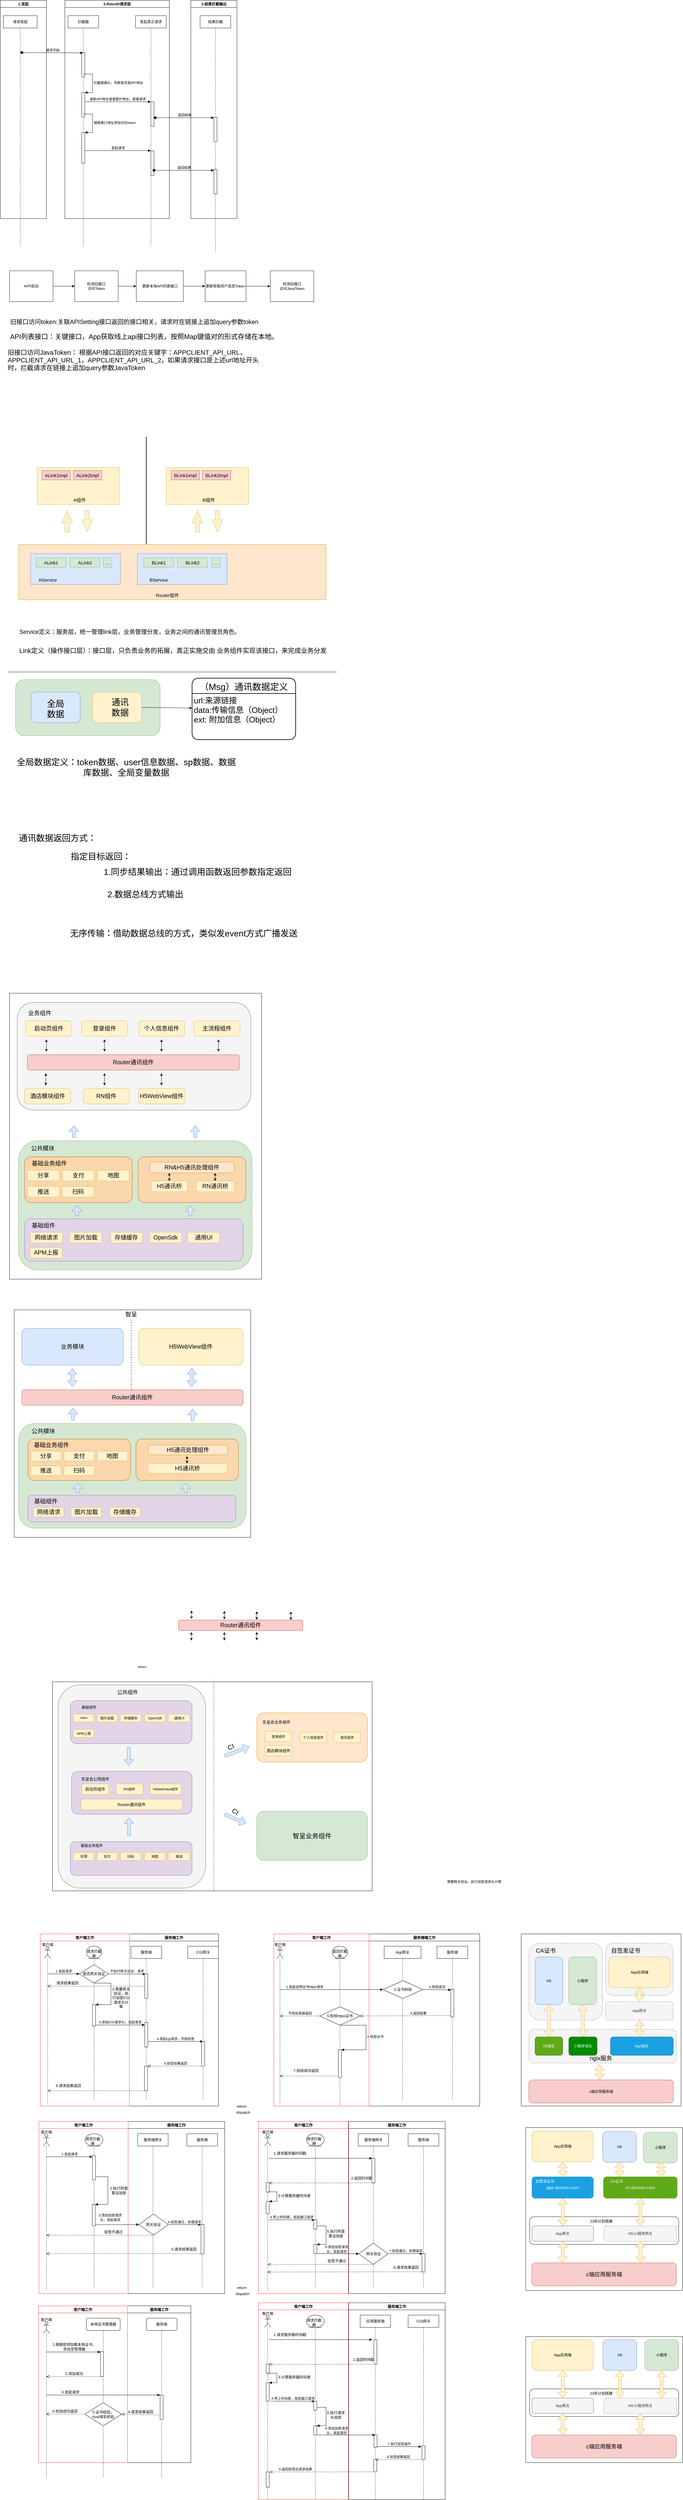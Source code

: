 <mxfile version="20.8.1" type="github">
  <diagram id="knnRiP61EcZTkkcnmOvv" name="Page-1">
    <mxGraphModel dx="1434" dy="806" grid="1" gridSize="10" guides="1" tooltips="1" connect="1" arrows="1" fold="1" page="1" pageScale="1" pageWidth="827" pageHeight="1169" math="0" shadow="0">
      <root>
        <mxCell id="0" />
        <mxCell id="1" parent="0" />
        <mxCell id="gvJh8n1ncWGzyogRVfOT-178" value="服务端工作" style="swimlane;fillColor=none;" parent="1" vertex="1">
          <mxGeometry x="434" y="7530" width="206" height="510" as="geometry" />
        </mxCell>
        <mxCell id="gvJh8n1ncWGzyogRVfOT-176" value="客户端工作" style="swimlane;fillColor=none;strokeColor=#FF3333;" parent="1" vertex="1">
          <mxGeometry x="144" y="7530" width="290" height="510" as="geometry">
            <mxRectangle x="150" y="6320" width="100" height="30" as="alternateBounds" />
          </mxGeometry>
        </mxCell>
        <mxCell id="9TWJeafNbgvHI5tvtdBP-69" value="服务端端工作" style="swimlane;fillColor=none;" parent="1" vertex="1">
          <mxGeometry x="1220" y="6320" width="360" height="560" as="geometry">
            <mxRectangle x="150" y="6320" width="100" height="30" as="alternateBounds" />
          </mxGeometry>
        </mxCell>
        <mxCell id="9TWJeafNbgvHI5tvtdBP-39" value="服务端" style="shape=umlLifeline;perimeter=lifelinePerimeter;whiteSpace=wrap;html=1;container=1;collapsible=0;recursiveResize=0;outlineConnect=0;" parent="9TWJeafNbgvHI5tvtdBP-69" vertex="1">
          <mxGeometry x="221" y="40" width="100" height="500" as="geometry" />
        </mxCell>
        <mxCell id="9TWJeafNbgvHI5tvtdBP-54" value="" style="html=1;points=[];perimeter=orthogonalPerimeter;" parent="9TWJeafNbgvHI5tvtdBP-39" vertex="1">
          <mxGeometry x="45" y="140" width="10" height="90" as="geometry" />
        </mxCell>
        <mxCell id="9TWJeafNbgvHI5tvtdBP-150" value="App网关" style="shape=umlLifeline;perimeter=lifelinePerimeter;whiteSpace=wrap;html=1;container=1;collapsible=0;recursiveResize=0;outlineConnect=0;" parent="9TWJeafNbgvHI5tvtdBP-69" vertex="1">
          <mxGeometry x="49" y="40" width="120" height="500" as="geometry" />
        </mxCell>
        <mxCell id="9TWJeafNbgvHI5tvtdBP-152" value="2.证书校验" style="rhombus;whiteSpace=wrap;html=1;strokeColor=#000000;fillColor=#FFFFFF;" parent="9TWJeafNbgvHI5tvtdBP-150" vertex="1">
          <mxGeometry x="-4" y="112" width="130" height="58" as="geometry" />
        </mxCell>
        <mxCell id="9TWJeafNbgvHI5tvtdBP-153" value="3.校验成功" style="html=1;verticalAlign=bottom;endArrow=block;rounded=0;exitX=1;exitY=0.5;exitDx=0;exitDy=0;entryX=0.05;entryY=0.022;entryDx=0;entryDy=0;entryPerimeter=0;" parent="9TWJeafNbgvHI5tvtdBP-69" source="9TWJeafNbgvHI5tvtdBP-152" target="9TWJeafNbgvHI5tvtdBP-54" edge="1">
          <mxGeometry width="80" relative="1" as="geometry">
            <mxPoint x="180" y="180" as="sourcePoint" />
            <mxPoint x="260" y="180" as="targetPoint" />
          </mxGeometry>
        </mxCell>
        <mxCell id="9TWJeafNbgvHI5tvtdBP-68" value="客户端工作" style="swimlane;fillColor=none;strokeColor=#FF3333;" parent="1" vertex="1">
          <mxGeometry x="910" y="6320" width="310" height="560" as="geometry">
            <mxRectangle x="150" y="6320" width="100" height="30" as="alternateBounds" />
          </mxGeometry>
        </mxCell>
        <mxCell id="ksV6Gzx5vfeyk2jG3mIE-102" value="" style="rounded=0;whiteSpace=wrap;html=1;fontFamily=Helvetica;fontSize=6;fontColor=default;" parent="1" vertex="1">
          <mxGeometry x="190" y="5500" width="1040" height="680" as="geometry" />
        </mxCell>
        <mxCell id="hYPruFSLpKFk1G-LmBBz-49" value="" style="rounded=0;whiteSpace=wrap;html=1;glass=0;sketch=0;fontSize=19;" parent="1" vertex="1">
          <mxGeometry x="50" y="3260" width="820" height="930" as="geometry" />
        </mxCell>
        <mxCell id="hYPruFSLpKFk1G-LmBBz-154" value="" style="rounded=0;whiteSpace=wrap;html=1;glass=0;sketch=0;fontSize=19;" parent="1" vertex="1">
          <mxGeometry x="65" y="4290" width="770" height="740" as="geometry" />
        </mxCell>
        <mxCell id="YyE2DXB9Agdw8TqX3AQA-3" value="请求发起" style="shape=umlLifeline;perimeter=lifelinePerimeter;whiteSpace=wrap;html=1;container=1;collapsible=0;recursiveResize=0;outlineConnect=0;" parent="1" vertex="1">
          <mxGeometry x="30" y="80" width="110" height="750" as="geometry" />
        </mxCell>
        <mxCell id="YyE2DXB9Agdw8TqX3AQA-4" value="拦截器" style="shape=umlLifeline;perimeter=lifelinePerimeter;whiteSpace=wrap;html=1;container=1;collapsible=0;recursiveResize=0;outlineConnect=0;" parent="1" vertex="1">
          <mxGeometry x="240" y="80" width="100" height="750" as="geometry" />
        </mxCell>
        <mxCell id="YyE2DXB9Agdw8TqX3AQA-9" value="" style="html=1;points=[];perimeter=orthogonalPerimeter;" parent="YyE2DXB9Agdw8TqX3AQA-4" vertex="1">
          <mxGeometry x="45" y="120" width="10" height="80" as="geometry" />
        </mxCell>
        <mxCell id="YyE2DXB9Agdw8TqX3AQA-11" value="" style="html=1;points=[];perimeter=orthogonalPerimeter;" parent="YyE2DXB9Agdw8TqX3AQA-4" vertex="1">
          <mxGeometry x="45" y="250" width="10" height="80" as="geometry" />
        </mxCell>
        <mxCell id="YyE2DXB9Agdw8TqX3AQA-12" value="拦截链接头，判断是否是API地址" style="edgeStyle=orthogonalEdgeStyle;html=1;align=left;spacingLeft=2;endArrow=block;rounded=0;entryX=1;entryY=0;" parent="YyE2DXB9Agdw8TqX3AQA-4" target="YyE2DXB9Agdw8TqX3AQA-11" edge="1">
          <mxGeometry relative="1" as="geometry">
            <mxPoint x="50" y="190" as="sourcePoint" />
            <Array as="points">
              <mxPoint x="80" y="190" />
            </Array>
          </mxGeometry>
        </mxCell>
        <mxCell id="YyE2DXB9Agdw8TqX3AQA-14" value="" style="html=1;points=[];perimeter=orthogonalPerimeter;" parent="YyE2DXB9Agdw8TqX3AQA-4" vertex="1">
          <mxGeometry x="45" y="380" width="10" height="100" as="geometry" />
        </mxCell>
        <mxCell id="YyE2DXB9Agdw8TqX3AQA-15" value="根绝接口地址添加对应token" style="edgeStyle=orthogonalEdgeStyle;html=1;align=left;spacingLeft=2;endArrow=block;rounded=0;entryX=1;entryY=0;" parent="YyE2DXB9Agdw8TqX3AQA-4" target="YyE2DXB9Agdw8TqX3AQA-14" edge="1">
          <mxGeometry relative="1" as="geometry">
            <mxPoint x="50" y="320" as="sourcePoint" />
            <Array as="points">
              <mxPoint x="80" y="320" />
            </Array>
          </mxGeometry>
        </mxCell>
        <mxCell id="YyE2DXB9Agdw8TqX3AQA-5" value="发起真正请求" style="shape=umlLifeline;perimeter=lifelinePerimeter;whiteSpace=wrap;html=1;container=1;collapsible=0;recursiveResize=0;outlineConnect=0;" parent="1" vertex="1">
          <mxGeometry x="460" y="80" width="100" height="750" as="geometry" />
        </mxCell>
        <mxCell id="YyE2DXB9Agdw8TqX3AQA-24" value="" style="html=1;points=[];perimeter=orthogonalPerimeter;" parent="YyE2DXB9Agdw8TqX3AQA-5" vertex="1">
          <mxGeometry x="50" y="280" width="10" height="80" as="geometry" />
        </mxCell>
        <mxCell id="YyE2DXB9Agdw8TqX3AQA-27" value="" style="html=1;points=[];perimeter=orthogonalPerimeter;" parent="YyE2DXB9Agdw8TqX3AQA-5" vertex="1">
          <mxGeometry x="50" y="440" width="10" height="80" as="geometry" />
        </mxCell>
        <mxCell id="YyE2DXB9Agdw8TqX3AQA-10" value="请求开始" style="html=1;verticalAlign=bottom;startArrow=oval;endArrow=block;startSize=8;rounded=0;entryX=0.4;entryY=0.013;entryDx=0;entryDy=0;entryPerimeter=0;" parent="1" target="YyE2DXB9Agdw8TqX3AQA-9" edge="1">
          <mxGeometry x="0.004" relative="1" as="geometry">
            <mxPoint x="90" y="200" as="sourcePoint" />
            <mxPoint x="360" y="200" as="targetPoint" />
            <mxPoint as="offset" />
          </mxGeometry>
        </mxCell>
        <mxCell id="YyE2DXB9Agdw8TqX3AQA-13" value="是新API地址或者图片地址，直接请求" style="html=1;verticalAlign=bottom;endArrow=block;rounded=0;exitX=0.9;exitY=0.375;exitDx=0;exitDy=0;exitPerimeter=0;" parent="1" source="YyE2DXB9Agdw8TqX3AQA-11" target="YyE2DXB9Agdw8TqX3AQA-5" edge="1">
          <mxGeometry width="80" relative="1" as="geometry">
            <mxPoint x="390" y="360" as="sourcePoint" />
            <mxPoint x="460" y="360" as="targetPoint" />
          </mxGeometry>
        </mxCell>
        <mxCell id="YyE2DXB9Agdw8TqX3AQA-16" value="发起请求" style="html=1;verticalAlign=bottom;endArrow=block;rounded=0;exitX=1;exitY=0.59;exitDx=0;exitDy=0;exitPerimeter=0;" parent="1" source="YyE2DXB9Agdw8TqX3AQA-14" target="YyE2DXB9Agdw8TqX3AQA-5" edge="1">
          <mxGeometry width="80" relative="1" as="geometry">
            <mxPoint x="375" y="520" as="sourcePoint" />
            <mxPoint x="490" y="520" as="targetPoint" />
          </mxGeometry>
        </mxCell>
        <mxCell id="YyE2DXB9Agdw8TqX3AQA-19" value="结果拦截" style="shape=umlLifeline;perimeter=lifelinePerimeter;whiteSpace=wrap;html=1;container=1;collapsible=0;recursiveResize=0;outlineConnect=0;" parent="1" vertex="1">
          <mxGeometry x="670" y="80" width="100" height="770" as="geometry" />
        </mxCell>
        <mxCell id="YyE2DXB9Agdw8TqX3AQA-25" value="" style="html=1;points=[];perimeter=orthogonalPerimeter;" parent="YyE2DXB9Agdw8TqX3AQA-19" vertex="1">
          <mxGeometry x="45" y="330" width="10" height="80" as="geometry" />
        </mxCell>
        <mxCell id="YyE2DXB9Agdw8TqX3AQA-28" value="" style="html=1;points=[];perimeter=orthogonalPerimeter;" parent="YyE2DXB9Agdw8TqX3AQA-19" vertex="1">
          <mxGeometry x="45" y="500" width="10" height="80" as="geometry" />
        </mxCell>
        <mxCell id="YyE2DXB9Agdw8TqX3AQA-26" value="返回结果" style="html=1;verticalAlign=bottom;startArrow=oval;endArrow=block;startSize=8;rounded=0;exitX=1.4;exitY=0.65;exitDx=0;exitDy=0;exitPerimeter=0;" parent="1" source="YyE2DXB9Agdw8TqX3AQA-24" target="YyE2DXB9Agdw8TqX3AQA-25" edge="1">
          <mxGeometry relative="1" as="geometry">
            <mxPoint x="655" y="410" as="sourcePoint" />
          </mxGeometry>
        </mxCell>
        <mxCell id="YyE2DXB9Agdw8TqX3AQA-29" value="返回结果" style="html=1;verticalAlign=bottom;startArrow=oval;endArrow=block;startSize=8;rounded=0;exitX=1;exitY=0.788;exitDx=0;exitDy=0;exitPerimeter=0;" parent="1" source="YyE2DXB9Agdw8TqX3AQA-27" target="YyE2DXB9Agdw8TqX3AQA-28" edge="1">
          <mxGeometry relative="1" as="geometry">
            <mxPoint x="655" y="580" as="sourcePoint" />
          </mxGeometry>
        </mxCell>
        <mxCell id="YyE2DXB9Agdw8TqX3AQA-33" value="2.Retrofit请求层" style="swimlane;fillColor=none;" parent="1" vertex="1">
          <mxGeometry x="230" y="30" width="340" height="710" as="geometry" />
        </mxCell>
        <mxCell id="YyE2DXB9Agdw8TqX3AQA-34" value="1.发起" style="swimlane;fillColor=none;" parent="1" vertex="1">
          <mxGeometry x="20" y="30" width="150" height="710" as="geometry" />
        </mxCell>
        <mxCell id="YyE2DXB9Agdw8TqX3AQA-35" value="3.结果拦截输出" style="swimlane;fillColor=none;" parent="1" vertex="1">
          <mxGeometry x="640" y="30" width="150" height="710" as="geometry" />
        </mxCell>
        <mxCell id="YyE2DXB9Agdw8TqX3AQA-60" value="旧接口访问token:关联APISetting接口返回的接口相关，请求时在链接上追加query参数token" style="text;html=1;strokeColor=none;fillColor=none;align=left;verticalAlign=middle;whiteSpace=wrap;rounded=0;fontSize=20;" parent="1" vertex="1">
          <mxGeometry x="50" y="1060" width="900" height="30" as="geometry" />
        </mxCell>
        <mxCell id="YyE2DXB9Agdw8TqX3AQA-61" value="API列表接口：关键接口，App获取线上api接口列表，按照Map键值对的形式存储在本地。" style="text;html=1;strokeColor=none;fillColor=none;align=left;verticalAlign=middle;whiteSpace=wrap;rounded=0;fontSize=22;" parent="1" vertex="1">
          <mxGeometry x="50" y="1110" width="890" height="30" as="geometry" />
        </mxCell>
        <mxCell id="YyE2DXB9Agdw8TqX3AQA-63" value="旧接口访问JavaToken： 根据API接口返回的对应关键字：APPCLIENT_API_URL，APPCLIENT_API_URL_1，APPCLIENT_API_URL_2，如果请求接口是上述url地址开头时，拦截请求在链接上追加query参数JavaToken" style="text;html=1;strokeColor=none;fillColor=none;align=left;verticalAlign=middle;whiteSpace=wrap;rounded=0;fontSize=21;" parent="1" vertex="1">
          <mxGeometry x="42" y="1160" width="858" height="80" as="geometry" />
        </mxCell>
        <mxCell id="YyE2DXB9Agdw8TqX3AQA-98" value="" style="line;strokeWidth=2;direction=south;html=1;fontSize=15;fillColor=none;" parent="1" vertex="1">
          <mxGeometry x="490" y="1450" width="10" height="350" as="geometry" />
        </mxCell>
        <mxCell id="4O21yXThZ4AQ3JlfGDuG-10" value="Link定义（操作接口层）：接口层，只负责业务的拓展，真正实施交由 业务组件实现该接口，来完成业务分发" style="text;html=1;strokeColor=none;fillColor=none;align=left;verticalAlign=middle;whiteSpace=wrap;rounded=0;fontSize=21;" parent="1" vertex="1">
          <mxGeometry x="80" y="2130" width="1110" height="30" as="geometry" />
        </mxCell>
        <mxCell id="4O21yXThZ4AQ3JlfGDuG-11" value="Service定义：服务层，统一管理link层，业务管理分发，业务之间的通讯管理员角色。" style="text;html=1;strokeColor=none;fillColor=none;align=left;verticalAlign=middle;whiteSpace=wrap;rounded=0;fontSize=19;" parent="1" vertex="1">
          <mxGeometry x="80" y="2070" width="980" height="30" as="geometry" />
        </mxCell>
        <mxCell id="YyE2DXB9Agdw8TqX3AQA-80" value="" style="group" parent="1" vertex="1" connectable="0">
          <mxGeometry x="80" y="1800" width="1000" height="180" as="geometry" />
        </mxCell>
        <mxCell id="YyE2DXB9Agdw8TqX3AQA-64" value="" style="rounded=0;whiteSpace=wrap;html=1;fontSize=15;fillColor=#ffe6cc;strokeColor=#d79b00;" parent="YyE2DXB9Agdw8TqX3AQA-80" vertex="1">
          <mxGeometry width="1000" height="180" as="geometry" />
        </mxCell>
        <mxCell id="YyE2DXB9Agdw8TqX3AQA-65" value="Router组件" style="text;html=1;align=center;verticalAlign=middle;whiteSpace=wrap;rounded=0;fontSize=15;" parent="YyE2DXB9Agdw8TqX3AQA-80" vertex="1">
          <mxGeometry x="413.889" y="150" width="138.889" height="30" as="geometry" />
        </mxCell>
        <mxCell id="YyE2DXB9Agdw8TqX3AQA-66" value="" style="rounded=0;whiteSpace=wrap;html=1;fontSize=15;fillColor=#dae8fc;strokeColor=#6c8ebf;" parent="YyE2DXB9Agdw8TqX3AQA-80" vertex="1">
          <mxGeometry x="38.889" y="30" width="291.667" height="100" as="geometry" />
        </mxCell>
        <mxCell id="YyE2DXB9Agdw8TqX3AQA-68" value="" style="rounded=0;whiteSpace=wrap;html=1;fontSize=15;fillColor=#dae8fc;strokeColor=#6c8ebf;" parent="YyE2DXB9Agdw8TqX3AQA-80" vertex="1">
          <mxGeometry x="386.111" y="30" width="291.667" height="100" as="geometry" />
        </mxCell>
        <mxCell id="YyE2DXB9Agdw8TqX3AQA-69" value="AService" style="text;html=1;strokeColor=none;fillColor=none;align=center;verticalAlign=middle;whiteSpace=wrap;rounded=0;fontSize=15;" parent="YyE2DXB9Agdw8TqX3AQA-80" vertex="1">
          <mxGeometry x="52.778" y="100" width="83.333" height="30" as="geometry" />
        </mxCell>
        <mxCell id="YyE2DXB9Agdw8TqX3AQA-70" value="BService" style="text;html=1;strokeColor=none;fillColor=none;align=center;verticalAlign=middle;whiteSpace=wrap;rounded=0;fontSize=15;" parent="YyE2DXB9Agdw8TqX3AQA-80" vertex="1">
          <mxGeometry x="413.889" y="100" width="83.333" height="30" as="geometry" />
        </mxCell>
        <mxCell id="YyE2DXB9Agdw8TqX3AQA-71" value="ALink1" style="rounded=0;whiteSpace=wrap;html=1;fontSize=15;fillColor=#d5e8d4;strokeColor=#82b366;" parent="YyE2DXB9Agdw8TqX3AQA-80" vertex="1">
          <mxGeometry x="56.944" y="44" width="97.222" height="30" as="geometry" />
        </mxCell>
        <mxCell id="YyE2DXB9Agdw8TqX3AQA-72" value="ALink2" style="rounded=0;whiteSpace=wrap;html=1;fontSize=15;fillColor=#d5e8d4;strokeColor=#82b366;" parent="YyE2DXB9Agdw8TqX3AQA-80" vertex="1">
          <mxGeometry x="166.667" y="44" width="97.222" height="30" as="geometry" />
        </mxCell>
        <mxCell id="YyE2DXB9Agdw8TqX3AQA-74" value="..." style="rounded=0;whiteSpace=wrap;html=1;fontSize=15;fillColor=#d5e8d4;strokeColor=#82b366;" parent="YyE2DXB9Agdw8TqX3AQA-80" vertex="1">
          <mxGeometry x="275" y="44" width="27.778" height="30" as="geometry" />
        </mxCell>
        <mxCell id="YyE2DXB9Agdw8TqX3AQA-75" value="BLink1" style="rounded=0;whiteSpace=wrap;html=1;fontSize=15;fillColor=#d5e8d4;strokeColor=#82b366;" parent="YyE2DXB9Agdw8TqX3AQA-80" vertex="1">
          <mxGeometry x="406.944" y="44" width="97.222" height="30" as="geometry" />
        </mxCell>
        <mxCell id="YyE2DXB9Agdw8TqX3AQA-76" value="BLink2" style="rounded=0;whiteSpace=wrap;html=1;fontSize=15;fillColor=#d5e8d4;strokeColor=#82b366;" parent="YyE2DXB9Agdw8TqX3AQA-80" vertex="1">
          <mxGeometry x="516.667" y="44" width="97.222" height="30" as="geometry" />
        </mxCell>
        <mxCell id="YyE2DXB9Agdw8TqX3AQA-77" value="..." style="rounded=0;whiteSpace=wrap;html=1;fontSize=15;fillColor=#d5e8d4;strokeColor=#82b366;" parent="YyE2DXB9Agdw8TqX3AQA-80" vertex="1">
          <mxGeometry x="627.778" y="44" width="27.778" height="30" as="geometry" />
        </mxCell>
        <mxCell id="YyE2DXB9Agdw8TqX3AQA-82" value="B组件" style="text;html=1;strokeColor=none;fillColor=none;align=center;verticalAlign=middle;whiteSpace=wrap;rounded=0;fontSize=15;" parent="1" vertex="1">
          <mxGeometry x="620" y="1560" width="60" height="30" as="geometry" />
        </mxCell>
        <mxCell id="YyE2DXB9Agdw8TqX3AQA-86" value="" style="group" parent="1" vertex="1" connectable="0">
          <mxGeometry x="140" y="1550" width="268" height="120" as="geometry" />
        </mxCell>
        <mxCell id="YyE2DXB9Agdw8TqX3AQA-78" value="" style="rounded=0;whiteSpace=wrap;html=1;fontSize=15;fillColor=#fff2cc;strokeColor=#d6b656;" parent="YyE2DXB9Agdw8TqX3AQA-86" vertex="1">
          <mxGeometry width="268" height="120" as="geometry" />
        </mxCell>
        <mxCell id="YyE2DXB9Agdw8TqX3AQA-81" value="A组件" style="text;html=1;strokeColor=none;fillColor=none;align=center;verticalAlign=middle;whiteSpace=wrap;rounded=0;fontSize=15;" parent="YyE2DXB9Agdw8TqX3AQA-86" vertex="1">
          <mxGeometry x="108" y="90" width="60" height="30" as="geometry" />
        </mxCell>
        <mxCell id="YyE2DXB9Agdw8TqX3AQA-84" value="ALink1impl" style="rounded=0;whiteSpace=wrap;html=1;fontSize=15;fillColor=#f8cecc;strokeColor=#b85450;" parent="YyE2DXB9Agdw8TqX3AQA-86" vertex="1">
          <mxGeometry x="16" y="10" width="92" height="30" as="geometry" />
        </mxCell>
        <mxCell id="YyE2DXB9Agdw8TqX3AQA-85" value="ALink2impl" style="rounded=0;whiteSpace=wrap;html=1;fontSize=15;fillColor=#f8cecc;strokeColor=#b85450;" parent="YyE2DXB9Agdw8TqX3AQA-86" vertex="1">
          <mxGeometry x="118" y="10" width="92" height="30" as="geometry" />
        </mxCell>
        <mxCell id="YyE2DXB9Agdw8TqX3AQA-87" value="" style="group" parent="1" vertex="1" connectable="0">
          <mxGeometry x="560" y="1550" width="268" height="120" as="geometry" />
        </mxCell>
        <mxCell id="YyE2DXB9Agdw8TqX3AQA-88" value="" style="rounded=0;whiteSpace=wrap;html=1;fontSize=15;fillColor=#fff2cc;strokeColor=#d6b656;" parent="YyE2DXB9Agdw8TqX3AQA-87" vertex="1">
          <mxGeometry width="268" height="120" as="geometry" />
        </mxCell>
        <mxCell id="YyE2DXB9Agdw8TqX3AQA-89" value="B组件" style="text;html=1;strokeColor=none;fillColor=none;align=center;verticalAlign=middle;whiteSpace=wrap;rounded=0;fontSize=15;" parent="YyE2DXB9Agdw8TqX3AQA-87" vertex="1">
          <mxGeometry x="108" y="90" width="60" height="30" as="geometry" />
        </mxCell>
        <mxCell id="YyE2DXB9Agdw8TqX3AQA-90" value="BLink1impl" style="rounded=0;whiteSpace=wrap;html=1;fontSize=15;fillColor=#f8cecc;strokeColor=#b85450;" parent="YyE2DXB9Agdw8TqX3AQA-87" vertex="1">
          <mxGeometry x="16" y="10" width="92" height="30" as="geometry" />
        </mxCell>
        <mxCell id="YyE2DXB9Agdw8TqX3AQA-91" value="BLink2impl" style="rounded=0;whiteSpace=wrap;html=1;fontSize=15;fillColor=#f8cecc;strokeColor=#b85450;" parent="YyE2DXB9Agdw8TqX3AQA-87" vertex="1">
          <mxGeometry x="118" y="10" width="92" height="30" as="geometry" />
        </mxCell>
        <mxCell id="YyE2DXB9Agdw8TqX3AQA-94" value="" style="group" parent="1" vertex="1" connectable="0">
          <mxGeometry x="644" y="1690" width="100" height="70" as="geometry" />
        </mxCell>
        <mxCell id="YyE2DXB9Agdw8TqX3AQA-92" value="" style="html=1;shadow=0;dashed=0;align=center;verticalAlign=middle;shape=mxgraph.arrows2.arrow;dy=0.6;dx=40;direction=north;notch=0;fontSize=15;fillColor=#fff2cc;strokeColor=#d6b656;" parent="YyE2DXB9Agdw8TqX3AQA-94" vertex="1">
          <mxGeometry width="35" height="70" as="geometry" />
        </mxCell>
        <mxCell id="YyE2DXB9Agdw8TqX3AQA-93" value="" style="html=1;shadow=0;dashed=0;align=center;verticalAlign=middle;shape=mxgraph.arrows2.arrow;dy=0.6;dx=40;direction=north;notch=0;fontSize=15;fillColor=#fff2cc;strokeColor=#d6b656;rotation=-180;" parent="YyE2DXB9Agdw8TqX3AQA-94" vertex="1">
          <mxGeometry x="65" width="35" height="70" as="geometry" />
        </mxCell>
        <mxCell id="YyE2DXB9Agdw8TqX3AQA-95" value="" style="group" parent="1" vertex="1" connectable="0">
          <mxGeometry x="220" y="1690" width="100" height="70" as="geometry" />
        </mxCell>
        <mxCell id="YyE2DXB9Agdw8TqX3AQA-96" value="" style="html=1;shadow=0;dashed=0;align=center;verticalAlign=middle;shape=mxgraph.arrows2.arrow;dy=0.6;dx=40;direction=north;notch=0;fontSize=15;fillColor=#fff2cc;strokeColor=#d6b656;" parent="YyE2DXB9Agdw8TqX3AQA-95" vertex="1">
          <mxGeometry width="35" height="70" as="geometry" />
        </mxCell>
        <mxCell id="YyE2DXB9Agdw8TqX3AQA-97" value="" style="html=1;shadow=0;dashed=0;align=center;verticalAlign=middle;shape=mxgraph.arrows2.arrow;dy=0.6;dx=40;direction=north;notch=0;fontSize=15;fillColor=#fff2cc;strokeColor=#d6b656;rotation=-180;" parent="YyE2DXB9Agdw8TqX3AQA-95" vertex="1">
          <mxGeometry x="65" width="35" height="70" as="geometry" />
        </mxCell>
        <mxCell id="57UIz0hqSvFxVPXOZuJL-12" value="（Msg）通讯数据定义" style="swimlane;childLayout=stackLayout;horizontal=1;startSize=50;horizontalStack=0;rounded=1;fontSize=29;fontStyle=0;strokeWidth=2;resizeParent=0;resizeLast=1;shadow=0;dashed=0;align=center;" parent="1" vertex="1">
          <mxGeometry x="644" y="2235" width="337" height="200" as="geometry" />
        </mxCell>
        <mxCell id="57UIz0hqSvFxVPXOZuJL-13" value="url:来源链接&#xa;data:传输信息（Object）&#xa;ext: 附加信息（Object）" style="align=left;strokeColor=none;fillColor=none;spacingLeft=4;fontSize=26;verticalAlign=top;resizable=0;rotatable=0;part=1;" parent="57UIz0hqSvFxVPXOZuJL-12" vertex="1">
          <mxGeometry y="50" width="337" height="150" as="geometry" />
        </mxCell>
        <mxCell id="57UIz0hqSvFxVPXOZuJL-30" value="" style="line;strokeWidth=1;rotatable=0;dashed=0;labelPosition=right;align=left;verticalAlign=middle;spacingTop=0;spacingLeft=6;points=[];portConstraint=eastwest;fontSize=28;" parent="1" vertex="1">
          <mxGeometry x="45" y="2210" width="1070" height="10" as="geometry" />
        </mxCell>
        <mxCell id="57UIz0hqSvFxVPXOZuJL-31" value="" style="rounded=1;whiteSpace=wrap;html=1;fontSize=28;fillColor=#d5e8d4;strokeColor=#82b366;" parent="1" vertex="1">
          <mxGeometry x="70" y="2240" width="470" height="182" as="geometry" />
        </mxCell>
        <mxCell id="57UIz0hqSvFxVPXOZuJL-32" value="" style="rounded=1;whiteSpace=wrap;html=1;fontSize=28;fillColor=#dae8fc;strokeColor=#6c8ebf;" parent="1" vertex="1">
          <mxGeometry x="120" y="2280" width="160" height="100" as="geometry" />
        </mxCell>
        <mxCell id="57UIz0hqSvFxVPXOZuJL-33" value="" style="rounded=1;whiteSpace=wrap;html=1;fontSize=28;fillColor=#fff2cc;strokeColor=#d6b656;" parent="1" vertex="1">
          <mxGeometry x="320" y="2280" width="160" height="100" as="geometry" />
        </mxCell>
        <mxCell id="57UIz0hqSvFxVPXOZuJL-34" value="全局数据" style="text;html=1;strokeColor=none;fillColor=none;align=center;verticalAlign=middle;whiteSpace=wrap;rounded=0;fontSize=28;" parent="1" vertex="1">
          <mxGeometry x="170" y="2320" width="60" height="30" as="geometry" />
        </mxCell>
        <mxCell id="57UIz0hqSvFxVPXOZuJL-35" value="通讯数据" style="text;html=1;strokeColor=none;fillColor=none;align=center;verticalAlign=middle;whiteSpace=wrap;rounded=0;fontSize=28;" parent="1" vertex="1">
          <mxGeometry x="380" y="2315" width="60" height="30" as="geometry" />
        </mxCell>
        <mxCell id="57UIz0hqSvFxVPXOZuJL-38" value="" style="endArrow=classic;html=1;rounded=0;fontSize=28;exitX=1;exitY=0.5;exitDx=0;exitDy=0;" parent="1" source="57UIz0hqSvFxVPXOZuJL-33" target="57UIz0hqSvFxVPXOZuJL-12" edge="1">
          <mxGeometry width="50" height="50" relative="1" as="geometry">
            <mxPoint x="410" y="2400" as="sourcePoint" />
            <mxPoint x="460" y="2350" as="targetPoint" />
          </mxGeometry>
        </mxCell>
        <mxCell id="57UIz0hqSvFxVPXOZuJL-39" value="全局数据定义：token数据、user信息数据、sp数据、数据库数据、全局变量数据" style="text;html=1;strokeColor=none;fillColor=none;align=center;verticalAlign=middle;whiteSpace=wrap;rounded=0;fontSize=28;" parent="1" vertex="1">
          <mxGeometry x="70" y="2460" width="720" height="130" as="geometry" />
        </mxCell>
        <mxCell id="57UIz0hqSvFxVPXOZuJL-52" value="" style="group" parent="1" vertex="1" connectable="0">
          <mxGeometry x="50" y="910" width="990" height="100" as="geometry" />
        </mxCell>
        <mxCell id="YyE2DXB9Agdw8TqX3AQA-43" value="APP启动" style="rounded=0;whiteSpace=wrap;html=1;fillColor=none;" parent="57UIz0hqSvFxVPXOZuJL-52" vertex="1">
          <mxGeometry width="141.429" height="100" as="geometry" />
        </mxCell>
        <mxCell id="YyE2DXB9Agdw8TqX3AQA-44" value="" style="endArrow=classic;html=1;rounded=0;entryX=0;entryY=0.5;entryDx=0;entryDy=0;exitX=1;exitY=0.5;exitDx=0;exitDy=0;" parent="57UIz0hqSvFxVPXOZuJL-52" source="YyE2DXB9Agdw8TqX3AQA-43" target="YyE2DXB9Agdw8TqX3AQA-45" edge="1">
          <mxGeometry width="50" height="50" relative="1" as="geometry">
            <mxPoint x="153.214" y="50" as="sourcePoint" />
            <mxPoint x="259.286" y="50" as="targetPoint" />
          </mxGeometry>
        </mxCell>
        <mxCell id="YyE2DXB9Agdw8TqX3AQA-45" value="检测旧接口&lt;br&gt;访问Token" style="rounded=0;whiteSpace=wrap;html=1;fillColor=none;" parent="57UIz0hqSvFxVPXOZuJL-52" vertex="1">
          <mxGeometry x="212.143" width="141.429" height="100" as="geometry" />
        </mxCell>
        <mxCell id="YyE2DXB9Agdw8TqX3AQA-48" value="" style="endArrow=classic;html=1;rounded=0;exitX=1;exitY=0.5;exitDx=0;exitDy=0;entryX=0;entryY=0.5;entryDx=0;entryDy=0;" parent="57UIz0hqSvFxVPXOZuJL-52" source="YyE2DXB9Agdw8TqX3AQA-45" target="YyE2DXB9Agdw8TqX3AQA-49" edge="1">
          <mxGeometry width="50" height="50" relative="1" as="geometry">
            <mxPoint x="400.714" y="50" as="sourcePoint" />
            <mxPoint x="518.571" y="49.167" as="targetPoint" />
          </mxGeometry>
        </mxCell>
        <mxCell id="YyE2DXB9Agdw8TqX3AQA-49" value="更新本地API列表接口" style="rounded=0;whiteSpace=wrap;html=1;fillColor=none;" parent="57UIz0hqSvFxVPXOZuJL-52" vertex="1">
          <mxGeometry x="412.5" width="153.214" height="100" as="geometry" />
        </mxCell>
        <mxCell id="YyE2DXB9Agdw8TqX3AQA-50" value="" style="endArrow=classic;html=1;rounded=0;exitX=1;exitY=0.5;exitDx=0;exitDy=0;entryX=0;entryY=0.5;entryDx=0;entryDy=0;" parent="57UIz0hqSvFxVPXOZuJL-52" source="YyE2DXB9Agdw8TqX3AQA-49" target="YyE2DXB9Agdw8TqX3AQA-51" edge="1">
          <mxGeometry width="50" height="50" relative="1" as="geometry">
            <mxPoint x="695.357" y="49.167" as="sourcePoint" />
            <mxPoint x="813.214" y="49.167" as="targetPoint" />
          </mxGeometry>
        </mxCell>
        <mxCell id="YyE2DXB9Agdw8TqX3AQA-51" value="更新获取用户信息Token" style="rounded=0;whiteSpace=wrap;html=1;fillColor=none;" parent="57UIz0hqSvFxVPXOZuJL-52" vertex="1">
          <mxGeometry x="636.429" width="133.179" height="100" as="geometry" />
        </mxCell>
        <mxCell id="YyE2DXB9Agdw8TqX3AQA-57" value="检测旧接口&lt;br&gt;访问JavaToken" style="rounded=0;whiteSpace=wrap;html=1;fillColor=none;" parent="57UIz0hqSvFxVPXOZuJL-52" vertex="1">
          <mxGeometry x="848.571" width="141.429" height="100" as="geometry" />
        </mxCell>
        <mxCell id="YyE2DXB9Agdw8TqX3AQA-58" value="" style="endArrow=classic;html=1;rounded=0;exitX=1;exitY=0.5;exitDx=0;exitDy=0;" parent="57UIz0hqSvFxVPXOZuJL-52" source="YyE2DXB9Agdw8TqX3AQA-51" target="YyE2DXB9Agdw8TqX3AQA-57" edge="1">
          <mxGeometry width="50" height="50" relative="1" as="geometry">
            <mxPoint x="990.0" y="50" as="sourcePoint" />
            <mxPoint x="883.929" y="66.667" as="targetPoint" />
          </mxGeometry>
        </mxCell>
        <mxCell id="57UIz0hqSvFxVPXOZuJL-53" value="" style="group" parent="1" vertex="1" connectable="0">
          <mxGeometry x="70" y="2740" width="1066.5" height="340" as="geometry" />
        </mxCell>
        <mxCell id="57UIz0hqSvFxVPXOZuJL-42" value="通讯数据返回方式：" style="text;html=1;strokeColor=none;fillColor=none;align=center;verticalAlign=middle;whiteSpace=wrap;rounded=0;fontSize=28;" parent="57UIz0hqSvFxVPXOZuJL-53" vertex="1">
          <mxGeometry width="273" height="30" as="geometry" />
        </mxCell>
        <mxCell id="57UIz0hqSvFxVPXOZuJL-43" value="指定目标返回：" style="text;html=1;strokeColor=none;fillColor=none;align=center;verticalAlign=middle;whiteSpace=wrap;rounded=0;fontSize=28;" parent="57UIz0hqSvFxVPXOZuJL-53" vertex="1">
          <mxGeometry x="166.5" y="60" width="220" height="30" as="geometry" />
        </mxCell>
        <mxCell id="57UIz0hqSvFxVPXOZuJL-47" value="" style="group" parent="57UIz0hqSvFxVPXOZuJL-53" vertex="1" connectable="0">
          <mxGeometry x="166.5" y="310" width="760" height="30" as="geometry" />
        </mxCell>
        <mxCell id="57UIz0hqSvFxVPXOZuJL-44" value="无序传输：" style="text;html=1;strokeColor=none;fillColor=none;align=center;verticalAlign=middle;whiteSpace=wrap;rounded=0;fontSize=28;" parent="57UIz0hqSvFxVPXOZuJL-47" vertex="1">
          <mxGeometry width="160" height="30" as="geometry" />
        </mxCell>
        <mxCell id="57UIz0hqSvFxVPXOZuJL-46" value="借助数据总线的方式，类似发event方式广播发送" style="text;html=1;strokeColor=none;fillColor=none;align=center;verticalAlign=middle;whiteSpace=wrap;rounded=0;fontSize=28;" parent="57UIz0hqSvFxVPXOZuJL-47" vertex="1">
          <mxGeometry x="140" width="620" height="30" as="geometry" />
        </mxCell>
        <mxCell id="57UIz0hqSvFxVPXOZuJL-48" value="1.同步结果输出：通过调用函数返回参数指定返回" style="text;html=1;strokeColor=none;fillColor=none;align=center;verticalAlign=middle;whiteSpace=wrap;rounded=0;fontSize=28;" parent="57UIz0hqSvFxVPXOZuJL-53" vertex="1">
          <mxGeometry x="265.5" y="110" width="652" height="30" as="geometry" />
        </mxCell>
        <mxCell id="57UIz0hqSvFxVPXOZuJL-50" value="2.数据总线方式输出" style="text;html=1;strokeColor=none;fillColor=none;align=center;verticalAlign=middle;whiteSpace=wrap;rounded=0;fontSize=28;" parent="57UIz0hqSvFxVPXOZuJL-53" vertex="1">
          <mxGeometry x="265.5" y="183" width="312" height="30" as="geometry" />
        </mxCell>
        <mxCell id="hYPruFSLpKFk1G-LmBBz-66" value="Router通讯组件" style="rounded=1;whiteSpace=wrap;html=1;glass=0;sketch=0;fontSize=19;fillColor=#f8cecc;strokeColor=#b85450;" parent="1" vertex="1">
          <mxGeometry x="90" y="4550" width="720" height="50" as="geometry" />
        </mxCell>
        <mxCell id="hYPruFSLpKFk1G-LmBBz-69" value="H5WebView组件" style="rounded=1;whiteSpace=wrap;html=1;glass=0;sketch=0;fontSize=19;fillColor=#fff2cc;strokeColor=#d6b656;" parent="1" vertex="1">
          <mxGeometry x="470" y="4350" width="340" height="120" as="geometry" />
        </mxCell>
        <mxCell id="hYPruFSLpKFk1G-LmBBz-78" value="" style="shape=flexArrow;endArrow=classic;html=1;rounded=0;fontSize=19;fillColor=#dae8fc;strokeColor=#6c8ebf;" parent="1" edge="1">
          <mxGeometry width="50" height="50" relative="1" as="geometry">
            <mxPoint x="256.5" y="4649" as="sourcePoint" />
            <mxPoint x="256.5" y="4609" as="targetPoint" />
          </mxGeometry>
        </mxCell>
        <mxCell id="hYPruFSLpKFk1G-LmBBz-85" value="" style="shape=flexArrow;endArrow=classic;html=1;rounded=0;fontSize=19;fillColor=#dae8fc;strokeColor=#6c8ebf;" parent="1" edge="1">
          <mxGeometry width="50" height="50" relative="1" as="geometry">
            <mxPoint x="645.5" y="4652" as="sourcePoint" />
            <mxPoint x="645.5" y="4612" as="targetPoint" />
          </mxGeometry>
        </mxCell>
        <mxCell id="hYPruFSLpKFk1G-LmBBz-96" value="智呈" style="text;html=1;strokeColor=none;fillColor=none;align=center;verticalAlign=middle;whiteSpace=wrap;rounded=0;glass=0;sketch=0;fontSize=19;" parent="1" vertex="1">
          <mxGeometry x="416" y="4290" width="60" height="30" as="geometry" />
        </mxCell>
        <mxCell id="hYPruFSLpKFk1G-LmBBz-103" value="" style="shape=flexArrow;endArrow=classic;startArrow=classic;html=1;rounded=0;fontSize=19;fillColor=#dae8fc;strokeColor=#6c8ebf;" parent="1" edge="1">
          <mxGeometry width="100" height="100" relative="1" as="geometry">
            <mxPoint x="643" y="4540" as="sourcePoint" />
            <mxPoint x="643" y="4480" as="targetPoint" />
          </mxGeometry>
        </mxCell>
        <mxCell id="hYPruFSLpKFk1G-LmBBz-104" value="业务模块" style="rounded=1;whiteSpace=wrap;html=1;glass=0;sketch=0;fontSize=19;fillColor=#dae8fc;strokeColor=#6c8ebf;" parent="1" vertex="1">
          <mxGeometry x="90" y="4350" width="330" height="120" as="geometry" />
        </mxCell>
        <mxCell id="hYPruFSLpKFk1G-LmBBz-105" value="" style="shape=flexArrow;endArrow=classic;startArrow=classic;html=1;rounded=0;fontSize=19;fillColor=#dae8fc;strokeColor=#6c8ebf;" parent="1" edge="1">
          <mxGeometry width="100" height="100" relative="1" as="geometry">
            <mxPoint x="254.5" y="4540" as="sourcePoint" />
            <mxPoint x="254.5" y="4480" as="targetPoint" />
          </mxGeometry>
        </mxCell>
        <mxCell id="hYPruFSLpKFk1G-LmBBz-140" value="" style="endArrow=none;dashed=1;html=1;dashPattern=1 3;strokeWidth=2;rounded=0;fontSize=19;" parent="1" edge="1">
          <mxGeometry width="50" height="50" relative="1" as="geometry">
            <mxPoint x="446" y="4550" as="sourcePoint" />
            <mxPoint x="446" y="4320" as="targetPoint" />
          </mxGeometry>
        </mxCell>
        <mxCell id="hYPruFSLpKFk1G-LmBBz-23" value="" style="shape=flexArrow;endArrow=classic;html=1;rounded=0;fontSize=19;fillColor=#dae8fc;strokeColor=#6c8ebf;" parent="1" edge="1">
          <mxGeometry width="50" height="50" relative="1" as="geometry">
            <mxPoint x="259.5" y="3730" as="sourcePoint" />
            <mxPoint x="259.5" y="3690" as="targetPoint" />
          </mxGeometry>
        </mxCell>
        <mxCell id="hYPruFSLpKFk1G-LmBBz-34" value="" style="shape=flexArrow;endArrow=classic;html=1;rounded=0;fontSize=19;fillColor=#dae8fc;strokeColor=#6c8ebf;" parent="1" edge="1">
          <mxGeometry width="50" height="50" relative="1" as="geometry">
            <mxPoint x="654.5" y="3730" as="sourcePoint" />
            <mxPoint x="654.5" y="3690" as="targetPoint" />
          </mxGeometry>
        </mxCell>
        <mxCell id="hYPruFSLpKFk1G-LmBBz-50" value="东呈会" style="text;html=1;strokeColor=none;fillColor=none;align=center;verticalAlign=middle;whiteSpace=wrap;rounded=0;glass=0;sketch=0;fontSize=19;" parent="1" vertex="1">
          <mxGeometry x="410" y="3290" width="60" height="30" as="geometry" />
        </mxCell>
        <mxCell id="hYPruFSLpKFk1G-LmBBz-148" value="" style="rounded=1;whiteSpace=wrap;html=1;glass=0;sketch=0;fontSize=19;fillColor=#d5e8d4;strokeColor=#82b366;" parent="1" vertex="1">
          <mxGeometry x="80" y="4660" width="740" height="340" as="geometry" />
        </mxCell>
        <mxCell id="hYPruFSLpKFk1G-LmBBz-150" value="公共模块" style="text;html=1;strokeColor=none;fillColor=none;align=center;verticalAlign=middle;whiteSpace=wrap;rounded=0;glass=0;sketch=0;fontSize=19;" parent="1" vertex="1">
          <mxGeometry x="110" y="4670" width="100" height="30" as="geometry" />
        </mxCell>
        <mxCell id="hYPruFSLpKFk1G-LmBBz-77" value="" style="rounded=1;whiteSpace=wrap;html=1;glass=0;sketch=0;fontSize=19;fillColor=#fad7ac;strokeColor=#b46504;" parent="1" vertex="1">
          <mxGeometry x="110" y="4710" width="333.487" height="135" as="geometry" />
        </mxCell>
        <mxCell id="hYPruFSLpKFk1G-LmBBz-79" value="基础业务组件" style="text;html=1;strokeColor=none;fillColor=none;align=center;verticalAlign=middle;whiteSpace=wrap;rounded=0;glass=0;sketch=0;fontSize=19;" parent="1" vertex="1">
          <mxGeometry x="128.026" y="4717.941" width="117.171" height="23.824" as="geometry" />
        </mxCell>
        <mxCell id="hYPruFSLpKFk1G-LmBBz-80" value="分享" style="rounded=1;whiteSpace=wrap;html=1;glass=0;sketch=0;fontSize=19;fillColor=#fff2cc;strokeColor=#d6b656;" parent="1" vertex="1">
          <mxGeometry x="119.013" y="4749.706" width="99.145" height="31.765" as="geometry" />
        </mxCell>
        <mxCell id="hYPruFSLpKFk1G-LmBBz-81" value="支付" style="rounded=1;whiteSpace=wrap;html=1;glass=0;sketch=0;fontSize=19;fillColor=#fff2cc;strokeColor=#d6b656;" parent="1" vertex="1">
          <mxGeometry x="227.171" y="4749.706" width="99.145" height="31.765" as="geometry" />
        </mxCell>
        <mxCell id="hYPruFSLpKFk1G-LmBBz-82" value="地图" style="rounded=1;whiteSpace=wrap;html=1;glass=0;sketch=0;fontSize=19;fillColor=#fff2cc;strokeColor=#d6b656;" parent="1" vertex="1">
          <mxGeometry x="335.329" y="4749.706" width="99.145" height="31.765" as="geometry" />
        </mxCell>
        <mxCell id="hYPruFSLpKFk1G-LmBBz-83" value="推送" style="rounded=1;whiteSpace=wrap;html=1;glass=0;sketch=0;fontSize=19;fillColor=#fff2cc;strokeColor=#d6b656;" parent="1" vertex="1">
          <mxGeometry x="119.013" y="4797.353" width="99.145" height="31.765" as="geometry" />
        </mxCell>
        <mxCell id="hYPruFSLpKFk1G-LmBBz-84" value="" style="rounded=1;whiteSpace=wrap;html=1;glass=0;sketch=0;fontSize=19;fillColor=#fad7ac;strokeColor=#b46504;" parent="1" vertex="1">
          <mxGeometry x="461.513" y="4710" width="333.487" height="135" as="geometry" />
        </mxCell>
        <mxCell id="hYPruFSLpKFk1G-LmBBz-86" value="H5通讯处理组件" style="rounded=1;whiteSpace=wrap;html=1;glass=0;sketch=0;fontSize=19;fillColor=#ffe6cc;strokeColor=#d79b00;" parent="1" vertex="1">
          <mxGeometry x="501.05" y="4730" width="258.95" height="31.76" as="geometry" />
        </mxCell>
        <mxCell id="hYPruFSLpKFk1G-LmBBz-87" value="H5通讯桥" style="rounded=1;whiteSpace=wrap;html=1;glass=0;sketch=0;fontSize=19;fillColor=#fff2cc;strokeColor=#d6b656;" parent="1" vertex="1">
          <mxGeometry x="500" y="4790" width="257.93" height="31.76" as="geometry" />
        </mxCell>
        <mxCell id="hYPruFSLpKFk1G-LmBBz-89" value="" style="endArrow=classic;startArrow=classic;html=1;rounded=0;fontSize=19;" parent="1" edge="1">
          <mxGeometry width="50" height="50" relative="1" as="geometry">
            <mxPoint x="627.664" y="4789.411" as="sourcePoint" />
            <mxPoint x="627.664" y="4765.587" as="targetPoint" />
          </mxGeometry>
        </mxCell>
        <mxCell id="hYPruFSLpKFk1G-LmBBz-91" value="" style="rounded=1;whiteSpace=wrap;html=1;glass=0;sketch=0;fontSize=19;fillColor=#e1d5e7;strokeColor=#9673a6;" parent="1" vertex="1">
          <mxGeometry x="110" y="4892.647" width="675.987" height="87.353" as="geometry" />
        </mxCell>
        <mxCell id="hYPruFSLpKFk1G-LmBBz-92" value="" style="shape=flexArrow;endArrow=classic;html=1;rounded=0;fontSize=19;fillColor=#dae8fc;strokeColor=#6c8ebf;" parent="1" edge="1">
          <mxGeometry width="50" height="50" relative="1" as="geometry">
            <mxPoint x="272.237" y="4884.706" as="sourcePoint" />
            <mxPoint x="272.237" y="4852.941" as="targetPoint" />
          </mxGeometry>
        </mxCell>
        <mxCell id="hYPruFSLpKFk1G-LmBBz-93" value="" style="shape=flexArrow;endArrow=classic;html=1;rounded=0;fontSize=19;fillColor=#dae8fc;strokeColor=#6c8ebf;" parent="1" edge="1">
          <mxGeometry width="50" height="50" relative="1" as="geometry">
            <mxPoint x="623.299" y="4884.706" as="sourcePoint" />
            <mxPoint x="623.299" y="4852.941" as="targetPoint" />
          </mxGeometry>
        </mxCell>
        <mxCell id="hYPruFSLpKFk1G-LmBBz-94" value="基础组件" style="text;html=1;strokeColor=none;fillColor=none;align=center;verticalAlign=middle;whiteSpace=wrap;rounded=0;glass=0;sketch=0;fontSize=19;" parent="1" vertex="1">
          <mxGeometry x="128.026" y="4900.588" width="81.118" height="23.824" as="geometry" />
        </mxCell>
        <mxCell id="hYPruFSLpKFk1G-LmBBz-95" value="网络请求" style="rounded=1;whiteSpace=wrap;html=1;glass=0;sketch=0;fontSize=19;fillColor=#fff2cc;strokeColor=#d6b656;" parent="1" vertex="1">
          <mxGeometry x="128.026" y="4932.353" width="99.145" height="31.765" as="geometry" />
        </mxCell>
        <mxCell id="hYPruFSLpKFk1G-LmBBz-97" value="图片加载" style="rounded=1;whiteSpace=wrap;html=1;glass=0;sketch=0;fontSize=19;fillColor=#fff2cc;strokeColor=#d6b656;" parent="1" vertex="1">
          <mxGeometry x="249.704" y="4932.353" width="99.145" height="31.765" as="geometry" />
        </mxCell>
        <mxCell id="hYPruFSLpKFk1G-LmBBz-98" value="存储缓存" style="rounded=1;whiteSpace=wrap;html=1;glass=0;sketch=0;fontSize=19;fillColor=#fff2cc;strokeColor=#d6b656;" parent="1" vertex="1">
          <mxGeometry x="375.888" y="4932.353" width="99.145" height="31.765" as="geometry" />
        </mxCell>
        <mxCell id="hYPruFSLpKFk1G-LmBBz-139" value="扫码" style="rounded=1;whiteSpace=wrap;html=1;glass=0;sketch=0;fontSize=19;fillColor=#fff2cc;strokeColor=#d6b656;" parent="1" vertex="1">
          <mxGeometry x="227.171" y="4797.353" width="99.145" height="31.765" as="geometry" />
        </mxCell>
        <mxCell id="hYPruFSLpKFk1G-LmBBz-157" value="" style="rounded=1;whiteSpace=wrap;html=1;glass=0;sketch=0;fontSize=19;fillColor=#d5e8d4;strokeColor=#82b366;" parent="1" vertex="1">
          <mxGeometry x="79" y="3740" width="760" height="420" as="geometry" />
        </mxCell>
        <mxCell id="hYPruFSLpKFk1G-LmBBz-156" value="" style="group" parent="1" vertex="1" connectable="0">
          <mxGeometry x="99" y="3792" width="771" height="358" as="geometry" />
        </mxCell>
        <mxCell id="hYPruFSLpKFk1G-LmBBz-22" value="" style="rounded=1;whiteSpace=wrap;html=1;glass=0;sketch=0;fontSize=19;fillColor=#fad7ac;strokeColor=#b46504;" parent="hYPruFSLpKFk1G-LmBBz-156" vertex="1">
          <mxGeometry width="350.526" height="149" as="geometry" />
        </mxCell>
        <mxCell id="hYPruFSLpKFk1G-LmBBz-24" value="基础业务组件" style="text;html=1;strokeColor=none;fillColor=none;align=center;verticalAlign=middle;whiteSpace=wrap;rounded=0;glass=0;sketch=0;fontSize=19;" parent="hYPruFSLpKFk1G-LmBBz-156" vertex="1">
          <mxGeometry x="18.947" y="8.765" width="123.158" height="26.294" as="geometry" />
        </mxCell>
        <mxCell id="hYPruFSLpKFk1G-LmBBz-25" value="分享" style="rounded=1;whiteSpace=wrap;html=1;glass=0;sketch=0;fontSize=19;fillColor=#fff2cc;strokeColor=#d6b656;" parent="hYPruFSLpKFk1G-LmBBz-156" vertex="1">
          <mxGeometry x="9.474" y="43.824" width="104.211" height="35.059" as="geometry" />
        </mxCell>
        <mxCell id="hYPruFSLpKFk1G-LmBBz-26" value="支付" style="rounded=1;whiteSpace=wrap;html=1;glass=0;sketch=0;fontSize=19;fillColor=#fff2cc;strokeColor=#d6b656;" parent="hYPruFSLpKFk1G-LmBBz-156" vertex="1">
          <mxGeometry x="123.158" y="43.824" width="104.211" height="35.059" as="geometry" />
        </mxCell>
        <mxCell id="hYPruFSLpKFk1G-LmBBz-28" value="地图" style="rounded=1;whiteSpace=wrap;html=1;glass=0;sketch=0;fontSize=19;fillColor=#fff2cc;strokeColor=#d6b656;" parent="hYPruFSLpKFk1G-LmBBz-156" vertex="1">
          <mxGeometry x="236.842" y="43.824" width="104.211" height="35.059" as="geometry" />
        </mxCell>
        <mxCell id="hYPruFSLpKFk1G-LmBBz-31" value="推送" style="rounded=1;whiteSpace=wrap;html=1;glass=0;sketch=0;fontSize=19;fillColor=#fff2cc;strokeColor=#d6b656;" parent="hYPruFSLpKFk1G-LmBBz-156" vertex="1">
          <mxGeometry x="9.474" y="96.412" width="104.211" height="35.059" as="geometry" />
        </mxCell>
        <mxCell id="hYPruFSLpKFk1G-LmBBz-33" value="" style="rounded=1;whiteSpace=wrap;html=1;glass=0;sketch=0;fontSize=19;fillColor=#fad7ac;strokeColor=#b46504;" parent="hYPruFSLpKFk1G-LmBBz-156" vertex="1">
          <mxGeometry x="369.474" width="350.526" height="149" as="geometry" />
        </mxCell>
        <mxCell id="hYPruFSLpKFk1G-LmBBz-36" value="RN&amp;amp;H5通讯处理组件" style="rounded=1;whiteSpace=wrap;html=1;glass=0;sketch=0;fontSize=19;fillColor=#ffe6cc;strokeColor=#d79b00;" parent="hYPruFSLpKFk1G-LmBBz-156" vertex="1">
          <mxGeometry x="407.368" y="17.529" width="274.737" height="35.059" as="geometry" />
        </mxCell>
        <mxCell id="hYPruFSLpKFk1G-LmBBz-37" value="H5通讯桥" style="rounded=1;whiteSpace=wrap;html=1;glass=0;sketch=0;fontSize=19;fillColor=#fff2cc;strokeColor=#d6b656;" parent="hYPruFSLpKFk1G-LmBBz-156" vertex="1">
          <mxGeometry x="412.105" y="78.882" width="118.421" height="35.059" as="geometry" />
        </mxCell>
        <mxCell id="hYPruFSLpKFk1G-LmBBz-38" value="RN通讯桥" style="rounded=1;whiteSpace=wrap;html=1;glass=0;sketch=0;fontSize=19;fillColor=#fff2cc;strokeColor=#d6b656;" parent="hYPruFSLpKFk1G-LmBBz-156" vertex="1">
          <mxGeometry x="558.947" y="78.882" width="123.158" height="35.059" as="geometry" />
        </mxCell>
        <mxCell id="hYPruFSLpKFk1G-LmBBz-40" value="" style="endArrow=classic;startArrow=classic;html=1;rounded=0;fontSize=19;" parent="hYPruFSLpKFk1G-LmBBz-156" edge="1">
          <mxGeometry width="50" height="50" relative="1" as="geometry">
            <mxPoint x="470.842" y="78.882" as="sourcePoint" />
            <mxPoint x="470.842" y="52.588" as="targetPoint" />
          </mxGeometry>
        </mxCell>
        <mxCell id="hYPruFSLpKFk1G-LmBBz-41" value="" style="endArrow=classic;startArrow=classic;html=1;rounded=0;fontSize=19;" parent="hYPruFSLpKFk1G-LmBBz-156" edge="1">
          <mxGeometry width="50" height="50" relative="1" as="geometry">
            <mxPoint x="620.053" y="78.882" as="sourcePoint" />
            <mxPoint x="620.053" y="52.588" as="targetPoint" />
          </mxGeometry>
        </mxCell>
        <mxCell id="hYPruFSLpKFk1G-LmBBz-43" value="" style="shape=flexArrow;endArrow=classic;html=1;rounded=0;fontSize=19;fillColor=#dae8fc;strokeColor=#6c8ebf;" parent="hYPruFSLpKFk1G-LmBBz-156" edge="1">
          <mxGeometry width="50" height="50" relative="1" as="geometry">
            <mxPoint x="170.526" y="192.824" as="sourcePoint" />
            <mxPoint x="170.526" y="157.765" as="targetPoint" />
          </mxGeometry>
        </mxCell>
        <mxCell id="hYPruFSLpKFk1G-LmBBz-44" value="" style="shape=flexArrow;endArrow=classic;html=1;rounded=0;fontSize=19;fillColor=#dae8fc;strokeColor=#6c8ebf;" parent="hYPruFSLpKFk1G-LmBBz-156" edge="1">
          <mxGeometry width="50" height="50" relative="1" as="geometry">
            <mxPoint x="539.526" y="192.824" as="sourcePoint" />
            <mxPoint x="539.526" y="157.765" as="targetPoint" />
          </mxGeometry>
        </mxCell>
        <mxCell id="hYPruFSLpKFk1G-LmBBz-141" value="扫码" style="rounded=1;whiteSpace=wrap;html=1;glass=0;sketch=0;fontSize=19;fillColor=#fff2cc;strokeColor=#d6b656;" parent="hYPruFSLpKFk1G-LmBBz-156" vertex="1">
          <mxGeometry x="122.211" y="96.412" width="104.211" height="35.059" as="geometry" />
        </mxCell>
        <mxCell id="ksV6Gzx5vfeyk2jG3mIE-56" value="" style="group" parent="hYPruFSLpKFk1G-LmBBz-156" vertex="1" connectable="0">
          <mxGeometry y="201.59" width="710.53" height="138.41" as="geometry" />
        </mxCell>
        <mxCell id="hYPruFSLpKFk1G-LmBBz-42" value="" style="rounded=1;whiteSpace=wrap;html=1;glass=0;sketch=0;fontSize=19;fillColor=#e1d5e7;strokeColor=#9673a6;" parent="ksV6Gzx5vfeyk2jG3mIE-56" vertex="1">
          <mxGeometry width="710.53" height="138.41" as="geometry" />
        </mxCell>
        <mxCell id="hYPruFSLpKFk1G-LmBBz-46" value="基础组件" style="text;html=1;strokeColor=none;fillColor=none;align=center;verticalAlign=middle;whiteSpace=wrap;rounded=0;glass=0;sketch=0;fontSize=19;" parent="ksV6Gzx5vfeyk2jG3mIE-56" vertex="1">
          <mxGeometry x="18.947" y="8.763" width="85.263" height="26.294" as="geometry" />
        </mxCell>
        <mxCell id="hYPruFSLpKFk1G-LmBBz-48" value="网络请求" style="rounded=1;whiteSpace=wrap;html=1;glass=0;sketch=0;fontSize=19;fillColor=#fff2cc;strokeColor=#d6b656;" parent="ksV6Gzx5vfeyk2jG3mIE-56" vertex="1">
          <mxGeometry x="18.947" y="43.822" width="104.211" height="35.059" as="geometry" />
        </mxCell>
        <mxCell id="hYPruFSLpKFk1G-LmBBz-51" value="图片加载" style="rounded=1;whiteSpace=wrap;html=1;glass=0;sketch=0;fontSize=19;fillColor=#fff2cc;strokeColor=#d6b656;" parent="ksV6Gzx5vfeyk2jG3mIE-56" vertex="1">
          <mxGeometry x="146.842" y="43.822" width="104.211" height="35.059" as="geometry" />
        </mxCell>
        <mxCell id="hYPruFSLpKFk1G-LmBBz-52" value="存储缓存" style="rounded=1;whiteSpace=wrap;html=1;glass=0;sketch=0;fontSize=19;fillColor=#fff2cc;strokeColor=#d6b656;" parent="ksV6Gzx5vfeyk2jG3mIE-56" vertex="1">
          <mxGeometry x="279.474" y="43.822" width="104.211" height="35.059" as="geometry" />
        </mxCell>
        <mxCell id="hYPruFSLpKFk1G-LmBBz-53" value="OpenSdk" style="rounded=1;whiteSpace=wrap;html=1;glass=0;sketch=0;fontSize=19;fillColor=#fff2cc;strokeColor=#d6b656;" parent="ksV6Gzx5vfeyk2jG3mIE-56" vertex="1">
          <mxGeometry x="407.368" y="43.822" width="104.211" height="35.059" as="geometry" />
        </mxCell>
        <mxCell id="hYPruFSLpKFk1G-LmBBz-54" value="通用UI" style="rounded=1;whiteSpace=wrap;html=1;glass=0;sketch=0;fontSize=19;fillColor=#fff2cc;strokeColor=#d6b656;" parent="ksV6Gzx5vfeyk2jG3mIE-56" vertex="1">
          <mxGeometry x="530.526" y="43.822" width="104.211" height="35.059" as="geometry" />
        </mxCell>
        <mxCell id="6VsgjpuRCUZ8hfW-rTLM-3" value="APM上报" style="rounded=1;whiteSpace=wrap;html=1;glass=0;sketch=0;fontSize=19;fillColor=#fff2cc;strokeColor=#d6b656;" parent="ksV6Gzx5vfeyk2jG3mIE-56" vertex="1">
          <mxGeometry x="17.997" y="93.352" width="104.211" height="35.059" as="geometry" />
        </mxCell>
        <mxCell id="hYPruFSLpKFk1G-LmBBz-158" value="公共模块" style="text;html=1;strokeColor=none;fillColor=none;align=center;verticalAlign=middle;whiteSpace=wrap;rounded=0;glass=0;sketch=0;fontSize=19;" parent="1" vertex="1">
          <mxGeometry x="108" y="3750" width="100" height="30" as="geometry" />
        </mxCell>
        <mxCell id="hYPruFSLpKFk1G-LmBBz-1" value="" style="rounded=1;whiteSpace=wrap;html=1;fillColor=#f5f5f5;strokeColor=#666666;fontColor=#333333;glass=0;sketch=0;" parent="1" vertex="1">
          <mxGeometry x="75" y="3290" width="760" height="350" as="geometry" />
        </mxCell>
        <mxCell id="hYPruFSLpKFk1G-LmBBz-2" value="业务组件" style="text;html=1;strokeColor=none;fillColor=none;align=center;verticalAlign=middle;whiteSpace=wrap;rounded=0;fontSize=19;" parent="1" vertex="1">
          <mxGeometry x="99" y="3310" width="99" height="30" as="geometry" />
        </mxCell>
        <mxCell id="hYPruFSLpKFk1G-LmBBz-3" value="启动页组件" style="rounded=1;whiteSpace=wrap;html=1;glass=0;sketch=0;fontSize=19;fillColor=#fff2cc;strokeColor=#d6b656;" parent="1" vertex="1">
          <mxGeometry x="102.6" y="3350" width="150" height="50" as="geometry" />
        </mxCell>
        <mxCell id="hYPruFSLpKFk1G-LmBBz-4" value="登录组件" style="rounded=1;whiteSpace=wrap;html=1;glass=0;sketch=0;fontSize=19;fillColor=#fff2cc;strokeColor=#d6b656;" parent="1" vertex="1">
          <mxGeometry x="284.47" y="3350" width="150" height="50" as="geometry" />
        </mxCell>
        <mxCell id="hYPruFSLpKFk1G-LmBBz-6" value="个人信息组件" style="rounded=1;whiteSpace=wrap;html=1;glass=0;sketch=0;fontSize=19;fillColor=#fff2cc;strokeColor=#d6b656;" parent="1" vertex="1">
          <mxGeometry x="470" y="3350" width="150" height="50" as="geometry" />
        </mxCell>
        <mxCell id="hYPruFSLpKFk1G-LmBBz-7" value="主流程组件" style="rounded=1;whiteSpace=wrap;html=1;glass=0;sketch=0;fontSize=19;fillColor=#fff2cc;strokeColor=#d6b656;" parent="1" vertex="1">
          <mxGeometry x="650" y="3350" width="150" height="50" as="geometry" />
        </mxCell>
        <mxCell id="hYPruFSLpKFk1G-LmBBz-9" value="Router通讯组件" style="rounded=1;whiteSpace=wrap;html=1;glass=0;sketch=0;fontSize=19;fillColor=#f8cecc;strokeColor=#b85450;" parent="1" vertex="1">
          <mxGeometry x="108" y="3460" width="690" height="50" as="geometry" />
        </mxCell>
        <mxCell id="hYPruFSLpKFk1G-LmBBz-10" value="酒店模块组件" style="rounded=1;whiteSpace=wrap;html=1;glass=0;sketch=0;fontSize=19;fillColor=#fff2cc;strokeColor=#d6b656;" parent="1" vertex="1">
          <mxGeometry x="99" y="3570" width="150" height="50" as="geometry" />
        </mxCell>
        <mxCell id="hYPruFSLpKFk1G-LmBBz-11" value="RN组件" style="rounded=1;whiteSpace=wrap;html=1;glass=0;sketch=0;fontSize=19;fillColor=#fff2cc;strokeColor=#d6b656;" parent="1" vertex="1">
          <mxGeometry x="290" y="3570" width="150" height="50" as="geometry" />
        </mxCell>
        <mxCell id="hYPruFSLpKFk1G-LmBBz-12" value="H5WebView组件" style="rounded=1;whiteSpace=wrap;html=1;glass=0;sketch=0;fontSize=19;fillColor=#fff2cc;strokeColor=#d6b656;" parent="1" vertex="1">
          <mxGeometry x="470" y="3570" width="150" height="50" as="geometry" />
        </mxCell>
        <mxCell id="hYPruFSLpKFk1G-LmBBz-14" value="" style="endArrow=classic;startArrow=classic;html=1;rounded=0;fontSize=19;" parent="1" edge="1">
          <mxGeometry width="50" height="50" relative="1" as="geometry">
            <mxPoint x="170" y="3450" as="sourcePoint" />
            <mxPoint x="170" y="3410" as="targetPoint" />
          </mxGeometry>
        </mxCell>
        <mxCell id="hYPruFSLpKFk1G-LmBBz-15" value="" style="endArrow=classic;startArrow=classic;html=1;rounded=0;fontSize=19;" parent="1" edge="1">
          <mxGeometry width="50" height="50" relative="1" as="geometry">
            <mxPoint x="358.97" y="3450" as="sourcePoint" />
            <mxPoint x="358.97" y="3410" as="targetPoint" />
          </mxGeometry>
        </mxCell>
        <mxCell id="hYPruFSLpKFk1G-LmBBz-16" value="" style="endArrow=classic;startArrow=classic;html=1;rounded=0;fontSize=19;" parent="1" edge="1">
          <mxGeometry width="50" height="50" relative="1" as="geometry">
            <mxPoint x="544.5" y="3450" as="sourcePoint" />
            <mxPoint x="544.5" y="3410" as="targetPoint" />
          </mxGeometry>
        </mxCell>
        <mxCell id="hYPruFSLpKFk1G-LmBBz-18" value="" style="endArrow=classic;startArrow=classic;html=1;rounded=0;fontSize=19;" parent="1" edge="1">
          <mxGeometry width="50" height="50" relative="1" as="geometry">
            <mxPoint x="730" y="3450" as="sourcePoint" />
            <mxPoint x="730" y="3410" as="targetPoint" />
          </mxGeometry>
        </mxCell>
        <mxCell id="hYPruFSLpKFk1G-LmBBz-19" value="" style="endArrow=classic;startArrow=classic;html=1;rounded=0;fontSize=19;" parent="1" edge="1">
          <mxGeometry width="50" height="50" relative="1" as="geometry">
            <mxPoint x="168.09" y="3560" as="sourcePoint" />
            <mxPoint x="168.09" y="3520" as="targetPoint" />
          </mxGeometry>
        </mxCell>
        <mxCell id="hYPruFSLpKFk1G-LmBBz-20" value="" style="endArrow=classic;startArrow=classic;html=1;rounded=0;fontSize=19;" parent="1" edge="1">
          <mxGeometry width="50" height="50" relative="1" as="geometry">
            <mxPoint x="358.97" y="3560" as="sourcePoint" />
            <mxPoint x="358.97" y="3520" as="targetPoint" />
          </mxGeometry>
        </mxCell>
        <mxCell id="hYPruFSLpKFk1G-LmBBz-21" value="" style="endArrow=classic;startArrow=classic;html=1;rounded=0;fontSize=19;" parent="1" edge="1">
          <mxGeometry width="50" height="50" relative="1" as="geometry">
            <mxPoint x="544.5" y="3560" as="sourcePoint" />
            <mxPoint x="544.5" y="3520" as="targetPoint" />
          </mxGeometry>
        </mxCell>
        <mxCell id="ksV6Gzx5vfeyk2jG3mIE-31" value="Router通讯组件" style="rounded=1;whiteSpace=wrap;html=1;glass=0;sketch=0;fontSize=19;fillColor=#f8cecc;strokeColor=#b85450;" parent="1" vertex="1">
          <mxGeometry x="599.997" y="5298.962" width="404.143" height="34.483" as="geometry" />
        </mxCell>
        <mxCell id="ksV6Gzx5vfeyk2jG3mIE-35" value="" style="endArrow=classic;startArrow=classic;html=1;rounded=0;fontSize=19;" parent="1" edge="1">
          <mxGeometry width="50" height="50" relative="1" as="geometry">
            <mxPoint x="642.169" y="5295.513" as="sourcePoint" />
            <mxPoint x="642.169" y="5267.927" as="targetPoint" />
          </mxGeometry>
        </mxCell>
        <mxCell id="ksV6Gzx5vfeyk2jG3mIE-36" value="" style="endArrow=classic;startArrow=classic;html=1;rounded=0;fontSize=19;" parent="1" edge="1">
          <mxGeometry width="50" height="50" relative="1" as="geometry">
            <mxPoint x="749.061" y="5296.893" as="sourcePoint" />
            <mxPoint x="749.061" y="5269.307" as="targetPoint" />
          </mxGeometry>
        </mxCell>
        <mxCell id="ksV6Gzx5vfeyk2jG3mIE-37" value="" style="endArrow=classic;startArrow=classic;html=1;rounded=0;fontSize=19;" parent="1" edge="1">
          <mxGeometry width="50" height="50" relative="1" as="geometry">
            <mxPoint x="854.49" y="5298.272" as="sourcePoint" />
            <mxPoint x="854.49" y="5270.686" as="targetPoint" />
          </mxGeometry>
        </mxCell>
        <mxCell id="ksV6Gzx5vfeyk2jG3mIE-38" value="" style="endArrow=classic;startArrow=classic;html=1;rounded=0;fontSize=19;" parent="1" edge="1">
          <mxGeometry width="50" height="50" relative="1" as="geometry">
            <mxPoint x="965.483" y="5298.962" as="sourcePoint" />
            <mxPoint x="965.483" y="5271.376" as="targetPoint" />
          </mxGeometry>
        </mxCell>
        <mxCell id="ksV6Gzx5vfeyk2jG3mIE-39" value="" style="endArrow=classic;startArrow=classic;html=1;rounded=0;fontSize=19;" parent="1" edge="1">
          <mxGeometry width="50" height="50" relative="1" as="geometry">
            <mxPoint x="641.876" y="5365.858" as="sourcePoint" />
            <mxPoint x="641.876" y="5338.272" as="targetPoint" />
          </mxGeometry>
        </mxCell>
        <mxCell id="ksV6Gzx5vfeyk2jG3mIE-40" value="" style="endArrow=classic;startArrow=classic;html=1;rounded=0;fontSize=19;" parent="1" edge="1">
          <mxGeometry width="50" height="50" relative="1" as="geometry">
            <mxPoint x="749.061" y="5365.858" as="sourcePoint" />
            <mxPoint x="749.061" y="5338.272" as="targetPoint" />
          </mxGeometry>
        </mxCell>
        <mxCell id="ksV6Gzx5vfeyk2jG3mIE-41" value="" style="endArrow=classic;startArrow=classic;html=1;rounded=0;fontSize=19;" parent="1" edge="1">
          <mxGeometry width="50" height="50" relative="1" as="geometry">
            <mxPoint x="854.49" y="5365.169" as="sourcePoint" />
            <mxPoint x="854.49" y="5337.582" as="targetPoint" />
          </mxGeometry>
        </mxCell>
        <mxCell id="ksV6Gzx5vfeyk2jG3mIE-46" value="" style="endArrow=none;dashed=1;html=1;rounded=0;fontSize=11;" parent="1" edge="1">
          <mxGeometry width="50" height="50" relative="1" as="geometry">
            <mxPoint x="715" y="6180" as="sourcePoint" />
            <mxPoint x="715" y="5500" as="targetPoint" />
          </mxGeometry>
        </mxCell>
        <mxCell id="ksV6Gzx5vfeyk2jG3mIE-100" value="" style="group" parent="1" vertex="1" connectable="0">
          <mxGeometry x="739.0" y="5601" width="475.55" height="480" as="geometry" />
        </mxCell>
        <mxCell id="ksV6Gzx5vfeyk2jG3mIE-6" value="" style="group" parent="ksV6Gzx5vfeyk2jG3mIE-100" vertex="1" connectable="0">
          <mxGeometry x="115.55" y="320" width="360" height="160" as="geometry" />
        </mxCell>
        <mxCell id="ksV6Gzx5vfeyk2jG3mIE-2" value="" style="rounded=1;whiteSpace=wrap;html=1;fillColor=#d5e8d4;strokeColor=#82b366;" parent="ksV6Gzx5vfeyk2jG3mIE-6" vertex="1">
          <mxGeometry width="360" height="160" as="geometry" />
        </mxCell>
        <mxCell id="ksV6Gzx5vfeyk2jG3mIE-5" value="智呈业务组件" style="text;html=1;strokeColor=none;fillColor=none;align=center;verticalAlign=middle;whiteSpace=wrap;rounded=0;fontSize=21;" parent="ksV6Gzx5vfeyk2jG3mIE-6" vertex="1">
          <mxGeometry x="114.291" y="42.106" width="131.425" height="75.789" as="geometry" />
        </mxCell>
        <mxCell id="ksV6Gzx5vfeyk2jG3mIE-48" value="" style="group" parent="ksV6Gzx5vfeyk2jG3mIE-100" vertex="1" connectable="0">
          <mxGeometry x="115.55" width="360" height="160" as="geometry" />
        </mxCell>
        <mxCell id="ksV6Gzx5vfeyk2jG3mIE-1" value="" style="rounded=1;whiteSpace=wrap;html=1;fillColor=#ffe6cc;strokeColor=#d79b00;" parent="ksV6Gzx5vfeyk2jG3mIE-48" vertex="1">
          <mxGeometry width="360" height="160" as="geometry" />
        </mxCell>
        <mxCell id="ksV6Gzx5vfeyk2jG3mIE-3" value="东呈会业务组件" style="text;html=1;strokeColor=none;fillColor=none;align=center;verticalAlign=middle;whiteSpace=wrap;rounded=0;fontSize=13;" parent="ksV6Gzx5vfeyk2jG3mIE-48" vertex="1">
          <mxGeometry x="17.5" y="10" width="93" height="40" as="geometry" />
        </mxCell>
        <mxCell id="ksV6Gzx5vfeyk2jG3mIE-28" value="登录组件" style="rounded=1;whiteSpace=wrap;html=1;glass=0;sketch=0;fontSize=11;fillColor=#fff2cc;strokeColor=#d6b656;" parent="ksV6Gzx5vfeyk2jG3mIE-48" vertex="1">
          <mxGeometry x="26.146" y="59.996" width="87.857" height="34.483" as="geometry" />
        </mxCell>
        <mxCell id="ksV6Gzx5vfeyk2jG3mIE-29" value="个人信息组件" style="rounded=1;whiteSpace=wrap;html=1;glass=0;sketch=0;fontSize=11;fillColor=#fff2cc;strokeColor=#d6b656;" parent="ksV6Gzx5vfeyk2jG3mIE-48" vertex="1">
          <mxGeometry x="140.004" y="62.756" width="87.857" height="34.483" as="geometry" />
        </mxCell>
        <mxCell id="ksV6Gzx5vfeyk2jG3mIE-30" value="首页组件" style="rounded=1;whiteSpace=wrap;html=1;glass=0;sketch=0;fontSize=11;fillColor=#fff2cc;strokeColor=#d6b656;" parent="ksV6Gzx5vfeyk2jG3mIE-48" vertex="1">
          <mxGeometry x="250.003" y="62.756" width="87.857" height="34.483" as="geometry" />
        </mxCell>
        <mxCell id="ksV6Gzx5vfeyk2jG3mIE-32" value="酒店模块组件" style="rounded=1;whiteSpace=wrap;html=1;glass=0;sketch=0;fontSize=13;fillColor=#fff2cc;strokeColor=#d6b656;" parent="ksV6Gzx5vfeyk2jG3mIE-48" vertex="1">
          <mxGeometry x="26.147" y="105.517" width="87.857" height="34.483" as="geometry" />
        </mxCell>
        <mxCell id="ksV6Gzx5vfeyk2jG3mIE-49" value="" style="group" parent="ksV6Gzx5vfeyk2jG3mIE-100" vertex="1" connectable="0">
          <mxGeometry x="10.55" y="289.999" width="70" height="69.821" as="geometry" />
        </mxCell>
        <mxCell id="ksV6Gzx5vfeyk2jG3mIE-20" value="" style="shape=flexArrow;endArrow=classic;html=1;rounded=0;fontSize=21;fillColor=#dae8fc;strokeColor=#6c8ebf;" parent="ksV6Gzx5vfeyk2jG3mIE-49" edge="1">
          <mxGeometry width="50" height="50" relative="1" as="geometry">
            <mxPoint y="39.821" as="sourcePoint" />
            <mxPoint x="70" y="69.821" as="targetPoint" />
          </mxGeometry>
        </mxCell>
        <mxCell id="ksV6Gzx5vfeyk2jG3mIE-22" value="CI" style="text;html=1;strokeColor=none;fillColor=none;align=center;verticalAlign=middle;whiteSpace=wrap;rounded=0;fontSize=21;rotation=30;" parent="ksV6Gzx5vfeyk2jG3mIE-49" vertex="1">
          <mxGeometry x="10" y="9.821" width="50" height="40" as="geometry" />
        </mxCell>
        <mxCell id="ksV6Gzx5vfeyk2jG3mIE-50" value="" style="group" parent="ksV6Gzx5vfeyk2jG3mIE-100" vertex="1" connectable="0">
          <mxGeometry y="81.308" width="91.11" height="58.692" as="geometry" />
        </mxCell>
        <mxCell id="ksV6Gzx5vfeyk2jG3mIE-17" value="" style="shape=flexArrow;endArrow=classic;html=1;rounded=0;fontSize=21;fillColor=#dae8fc;strokeColor=#6c8ebf;" parent="ksV6Gzx5vfeyk2jG3mIE-50" edge="1">
          <mxGeometry width="50" height="50" relative="1" as="geometry">
            <mxPoint x="11.11" y="58.692" as="sourcePoint" />
            <mxPoint x="91.11" y="28.692" as="targetPoint" />
          </mxGeometry>
        </mxCell>
        <mxCell id="ksV6Gzx5vfeyk2jG3mIE-21" value="CI" style="text;html=1;strokeColor=none;fillColor=none;align=center;verticalAlign=middle;whiteSpace=wrap;rounded=0;fontSize=21;rotation=-25;" parent="ksV6Gzx5vfeyk2jG3mIE-50" vertex="1">
          <mxGeometry x="6.11" y="8.692" width="50" height="40" as="geometry" />
        </mxCell>
        <mxCell id="ksV6Gzx5vfeyk2jG3mIE-96" value="" style="rounded=1;whiteSpace=wrap;html=1;fontFamily=Helvetica;fontSize=6;fillColor=#f5f5f5;strokeColor=#666666;fontColor=#333333;" parent="1" vertex="1">
          <mxGeometry x="208" y="5510" width="480" height="661" as="geometry" />
        </mxCell>
        <mxCell id="ksV6Gzx5vfeyk2jG3mIE-71" value="" style="group" parent="1" vertex="1" connectable="0">
          <mxGeometry x="248" y="5561" width="396" height="140" as="geometry" />
        </mxCell>
        <mxCell id="ksV6Gzx5vfeyk2jG3mIE-60" value="" style="rounded=1;whiteSpace=wrap;html=1;glass=0;sketch=0;fontSize=19;fillColor=#e1d5e7;strokeColor=#9673a6;" parent="ksV6Gzx5vfeyk2jG3mIE-71" vertex="1">
          <mxGeometry width="396" height="140" as="geometry" />
        </mxCell>
        <mxCell id="ksV6Gzx5vfeyk2jG3mIE-61" value="基础组件" style="text;html=1;strokeColor=none;fillColor=none;align=center;verticalAlign=middle;whiteSpace=wrap;rounded=0;glass=0;sketch=0;fontSize=12;" parent="ksV6Gzx5vfeyk2jG3mIE-71" vertex="1">
          <mxGeometry x="29.362" y="8.76" width="63.199" height="26.29" as="geometry" />
        </mxCell>
        <mxCell id="ksV6Gzx5vfeyk2jG3mIE-62" value="网络通讯" style="rounded=1;whiteSpace=wrap;html=1;glass=0;sketch=0;fontSize=6;fillColor=#fff2cc;strokeColor=#d6b656;" parent="ksV6Gzx5vfeyk2jG3mIE-71" vertex="1">
          <mxGeometry x="9.659" y="43.82" width="67.61" height="26.18" as="geometry" />
        </mxCell>
        <mxCell id="ksV6Gzx5vfeyk2jG3mIE-63" value="图片加载" style="rounded=1;whiteSpace=wrap;html=1;glass=0;sketch=0;fontSize=11;fillColor=#fff2cc;strokeColor=#d6b656;" parent="ksV6Gzx5vfeyk2jG3mIE-71" vertex="1">
          <mxGeometry x="86.927" y="43.82" width="65.485" height="26.18" as="geometry" />
        </mxCell>
        <mxCell id="ksV6Gzx5vfeyk2jG3mIE-64" value="存储缓存" style="rounded=1;whiteSpace=wrap;html=1;glass=0;sketch=0;fontSize=11;fillColor=#fff2cc;strokeColor=#d6b656;" parent="ksV6Gzx5vfeyk2jG3mIE-71" vertex="1">
          <mxGeometry x="162.418" y="43.82" width="68.189" height="26.18" as="geometry" />
        </mxCell>
        <mxCell id="ksV6Gzx5vfeyk2jG3mIE-65" value="OpenSdk" style="rounded=1;whiteSpace=wrap;html=1;glass=0;sketch=0;fontSize=11;fillColor=#fff2cc;strokeColor=#d6b656;" parent="ksV6Gzx5vfeyk2jG3mIE-71" vertex="1">
          <mxGeometry x="241.463" y="43.82" width="67.61" height="26.18" as="geometry" />
        </mxCell>
        <mxCell id="ksV6Gzx5vfeyk2jG3mIE-66" value="通用UI" style="rounded=1;whiteSpace=wrap;html=1;glass=0;sketch=0;fontSize=11;fillColor=#fff2cc;strokeColor=#d6b656;" parent="ksV6Gzx5vfeyk2jG3mIE-71" vertex="1">
          <mxGeometry x="318.732" y="43.82" width="70.247" height="26.18" as="geometry" />
        </mxCell>
        <mxCell id="ksV6Gzx5vfeyk2jG3mIE-67" value="APM上报" style="rounded=1;whiteSpace=wrap;html=1;glass=0;sketch=0;fontSize=11;fillColor=#fff2cc;strokeColor=#d6b656;" parent="ksV6Gzx5vfeyk2jG3mIE-71" vertex="1">
          <mxGeometry x="9.659" y="93.35" width="67.726" height="26.65" as="geometry" />
        </mxCell>
        <mxCell id="ksV6Gzx5vfeyk2jG3mIE-69" style="edgeStyle=orthogonalEdgeStyle;rounded=0;orthogonalLoop=1;jettySize=auto;html=1;exitX=0.5;exitY=1;exitDx=0;exitDy=0;fontSize=11;" parent="ksV6Gzx5vfeyk2jG3mIE-71" source="ksV6Gzx5vfeyk2jG3mIE-62" target="ksV6Gzx5vfeyk2jG3mIE-62" edge="1">
          <mxGeometry relative="1" as="geometry" />
        </mxCell>
        <mxCell id="ksV6Gzx5vfeyk2jG3mIE-72" value="" style="shape=flexArrow;endArrow=classic;html=1;rounded=0;fontSize=11;fillColor=#dae8fc;strokeColor=#6c8ebf;" parent="1" edge="1">
          <mxGeometry width="50" height="50" relative="1" as="geometry">
            <mxPoint x="438" y="5712.31" as="sourcePoint" />
            <mxPoint x="438.26" y="5772.31" as="targetPoint" />
          </mxGeometry>
        </mxCell>
        <mxCell id="ksV6Gzx5vfeyk2jG3mIE-84" value="" style="shape=flexArrow;endArrow=classic;html=1;rounded=0;fontSize=11;fillColor=#dae8fc;strokeColor=#6c8ebf;" parent="1" edge="1">
          <mxGeometry width="50" height="50" relative="1" as="geometry">
            <mxPoint x="439" y="6001" as="sourcePoint" />
            <mxPoint x="438.5" y="5941" as="targetPoint" />
          </mxGeometry>
        </mxCell>
        <mxCell id="ksV6Gzx5vfeyk2jG3mIE-85" value="" style="group" parent="1" vertex="1" connectable="0">
          <mxGeometry x="248" y="6019.76" width="396" height="110" as="geometry" />
        </mxCell>
        <mxCell id="ksV6Gzx5vfeyk2jG3mIE-74" value="" style="rounded=1;whiteSpace=wrap;html=1;glass=0;sketch=0;fontSize=19;fillColor=#e1d5e7;strokeColor=#9673a6;" parent="ksV6Gzx5vfeyk2jG3mIE-85" vertex="1">
          <mxGeometry width="396" height="110" as="geometry" />
        </mxCell>
        <mxCell id="ksV6Gzx5vfeyk2jG3mIE-75" value="基础业务组件" style="text;html=1;strokeColor=none;fillColor=none;align=center;verticalAlign=middle;whiteSpace=wrap;rounded=0;glass=0;sketch=0;fontSize=12;" parent="ksV6Gzx5vfeyk2jG3mIE-85" vertex="1">
          <mxGeometry x="29.36" width="80.64" height="26.29" as="geometry" />
        </mxCell>
        <mxCell id="ksV6Gzx5vfeyk2jG3mIE-76" value="分享" style="rounded=1;whiteSpace=wrap;html=1;glass=0;sketch=0;fontSize=12;fillColor=#fff2cc;strokeColor=#d6b656;" parent="ksV6Gzx5vfeyk2jG3mIE-85" vertex="1">
          <mxGeometry x="9.659" y="35.06" width="67.61" height="26.18" as="geometry" />
        </mxCell>
        <mxCell id="ksV6Gzx5vfeyk2jG3mIE-77" value="支付" style="rounded=1;whiteSpace=wrap;html=1;glass=0;sketch=0;fontSize=11;fillColor=#fff2cc;strokeColor=#d6b656;" parent="ksV6Gzx5vfeyk2jG3mIE-85" vertex="1">
          <mxGeometry x="86.927" y="35.06" width="65.485" height="26.18" as="geometry" />
        </mxCell>
        <mxCell id="ksV6Gzx5vfeyk2jG3mIE-78" value="扫码" style="rounded=1;whiteSpace=wrap;html=1;glass=0;sketch=0;fontSize=11;fillColor=#fff2cc;strokeColor=#d6b656;" parent="ksV6Gzx5vfeyk2jG3mIE-85" vertex="1">
          <mxGeometry x="162.418" y="35.06" width="68.189" height="26.18" as="geometry" />
        </mxCell>
        <mxCell id="ksV6Gzx5vfeyk2jG3mIE-79" value="地图" style="rounded=1;whiteSpace=wrap;html=1;glass=0;sketch=0;fontSize=11;fillColor=#fff2cc;strokeColor=#d6b656;" parent="ksV6Gzx5vfeyk2jG3mIE-85" vertex="1">
          <mxGeometry x="241.463" y="35.06" width="67.61" height="26.18" as="geometry" />
        </mxCell>
        <mxCell id="ksV6Gzx5vfeyk2jG3mIE-80" value="推送" style="rounded=1;whiteSpace=wrap;html=1;glass=0;sketch=0;fontSize=11;fillColor=#fff2cc;strokeColor=#d6b656;" parent="ksV6Gzx5vfeyk2jG3mIE-85" vertex="1">
          <mxGeometry x="318.732" y="35.06" width="70.247" height="26.18" as="geometry" />
        </mxCell>
        <mxCell id="ksV6Gzx5vfeyk2jG3mIE-82" style="edgeStyle=orthogonalEdgeStyle;rounded=0;orthogonalLoop=1;jettySize=auto;html=1;exitX=0.5;exitY=1;exitDx=0;exitDy=0;fontSize=11;" parent="ksV6Gzx5vfeyk2jG3mIE-85" source="ksV6Gzx5vfeyk2jG3mIE-76" target="ksV6Gzx5vfeyk2jG3mIE-76" edge="1">
          <mxGeometry relative="1" as="geometry" />
        </mxCell>
        <mxCell id="ksV6Gzx5vfeyk2jG3mIE-7" value="" style="rounded=1;whiteSpace=wrap;html=1;fontSize=21;fillColor=#e1d5e7;strokeColor=#9673a6;" parent="1" vertex="1">
          <mxGeometry x="252" y="5791" width="392" height="140" as="geometry" />
        </mxCell>
        <mxCell id="ksV6Gzx5vfeyk2jG3mIE-27" value="启动页组件" style="rounded=1;whiteSpace=wrap;html=1;glass=0;sketch=0;fontSize=13;fillColor=#fff2cc;strokeColor=#d6b656;" parent="1" vertex="1">
          <mxGeometry x="285.067" y="5831.996" width="87.857" height="34.483" as="geometry" />
        </mxCell>
        <mxCell id="ksV6Gzx5vfeyk2jG3mIE-33" value="RN组件" style="rounded=1;whiteSpace=wrap;html=1;glass=0;sketch=0;fontSize=11;fillColor=#fff2cc;strokeColor=#d6b656;" parent="1" vertex="1">
          <mxGeometry x="396.456" y="5831.997" width="87.857" height="34.483" as="geometry" />
        </mxCell>
        <mxCell id="ksV6Gzx5vfeyk2jG3mIE-34" value="H5WebView组件" style="rounded=1;whiteSpace=wrap;html=1;glass=0;sketch=0;fontSize=11;fillColor=#fff2cc;strokeColor=#d6b656;" parent="1" vertex="1">
          <mxGeometry x="507.42" y="5832" width="101.16" height="34.48" as="geometry" />
        </mxCell>
        <mxCell id="ksV6Gzx5vfeyk2jG3mIE-54" value="东呈会公用组件" style="text;html=1;strokeColor=none;fillColor=none;align=center;verticalAlign=middle;whiteSpace=wrap;rounded=0;fontSize=13;" parent="1" vertex="1">
          <mxGeometry x="280" y="5801" width="98" height="30" as="geometry" />
        </mxCell>
        <mxCell id="ksV6Gzx5vfeyk2jG3mIE-93" value="Router通讯组件" style="rounded=1;whiteSpace=wrap;html=1;glass=0;sketch=0;fontSize=13;fillColor=#fff2cc;strokeColor=#d6b656;" parent="1" vertex="1">
          <mxGeometry x="282" y="5881.52" width="330" height="34.48" as="geometry" />
        </mxCell>
        <mxCell id="ksV6Gzx5vfeyk2jG3mIE-103" value="公共组件" style="text;html=1;strokeColor=none;fillColor=none;align=center;verticalAlign=middle;whiteSpace=wrap;rounded=0;fontFamily=Helvetica;fontSize=17;fontColor=default;" parent="1" vertex="1">
          <mxGeometry x="388" y="5520" width="92" height="30" as="geometry" />
        </mxCell>
        <mxCell id="9TWJeafNbgvHI5tvtdBP-38" value="" style="shape=umlLifeline;participant=umlActor;perimeter=lifelinePerimeter;whiteSpace=wrap;html=1;container=1;collapsible=0;recursiveResize=0;verticalAlign=top;spacingTop=36;outlineConnect=0;" parent="1" vertex="1">
          <mxGeometry x="920" y="6360" width="20" height="510" as="geometry" />
        </mxCell>
        <mxCell id="9TWJeafNbgvHI5tvtdBP-50" value="" style="shape=umlLifeline;participant=umlEntity;perimeter=lifelinePerimeter;whiteSpace=wrap;html=1;container=1;collapsible=0;recursiveResize=0;verticalAlign=top;spacingTop=36;outlineConnect=0;" parent="1" vertex="1">
          <mxGeometry x="1100" y="6360" width="50" height="520" as="geometry" />
        </mxCell>
        <mxCell id="9TWJeafNbgvHI5tvtdBP-51" value="返回拦截器" style="text;html=1;strokeColor=none;fillColor=none;align=center;verticalAlign=middle;whiteSpace=wrap;rounded=0;" parent="9TWJeafNbgvHI5tvtdBP-50" vertex="1">
          <mxGeometry x="-5" y="9" width="60" height="30" as="geometry" />
        </mxCell>
        <mxCell id="9TWJeafNbgvHI5tvtdBP-59" value="" style="html=1;points=[];perimeter=orthogonalPerimeter;" parent="9TWJeafNbgvHI5tvtdBP-50" vertex="1">
          <mxGeometry x="20" y="337" width="10" height="90" as="geometry" />
        </mxCell>
        <mxCell id="9TWJeafNbgvHI5tvtdBP-60" value="6.校验证书" style="edgeStyle=orthogonalEdgeStyle;html=1;align=left;spacingLeft=2;endArrow=block;rounded=0;entryX=1;entryY=0;" parent="9TWJeafNbgvHI5tvtdBP-50" edge="1">
          <mxGeometry relative="1" as="geometry">
            <mxPoint x="24.447" y="257.053" as="sourcePoint" />
            <Array as="points">
              <mxPoint x="110" y="257" />
              <mxPoint x="110" y="337" />
            </Array>
            <mxPoint x="30" y="337" as="targetPoint" />
          </mxGeometry>
        </mxCell>
        <mxCell id="9TWJeafNbgvHI5tvtdBP-53" value="客户端" style="text;html=1;strokeColor=none;fillColor=none;align=center;verticalAlign=middle;whiteSpace=wrap;rounded=0;" parent="1" vertex="1">
          <mxGeometry x="900" y="6340" width="60" height="30" as="geometry" />
        </mxCell>
        <mxCell id="9TWJeafNbgvHI5tvtdBP-55" value="1.发起自带证书https请求" style="html=1;verticalAlign=bottom;endArrow=block;rounded=0;entryX=0;entryY=0.5;entryDx=0;entryDy=0;" parent="1" target="9TWJeafNbgvHI5tvtdBP-152" edge="1">
          <mxGeometry x="-0.518" relative="1" as="geometry">
            <mxPoint x="929.5" y="6500.99" as="sourcePoint" />
            <mxPoint x="1260" y="6501" as="targetPoint" />
            <mxPoint as="offset" />
          </mxGeometry>
        </mxCell>
        <mxCell id="9TWJeafNbgvHI5tvtdBP-56" value="4.返回结果" style="html=1;verticalAlign=bottom;endArrow=open;dashed=1;endSize=8;exitX=0;exitY=0.95;rounded=0;entryX=1;entryY=0.5;entryDx=0;entryDy=0;" parent="1" source="9TWJeafNbgvHI5tvtdBP-54" target="9TWJeafNbgvHI5tvtdBP-57" edge="1">
          <mxGeometry x="-0.281" y="1" relative="1" as="geometry">
            <mxPoint x="1180" y="6576" as="targetPoint" />
            <mxPoint as="offset" />
          </mxGeometry>
        </mxCell>
        <mxCell id="9TWJeafNbgvHI5tvtdBP-57" value="5.校验https证书" style="rhombus;whiteSpace=wrap;html=1;" parent="1" vertex="1">
          <mxGeometry x="1059" y="6557" width="132" height="60" as="geometry" />
        </mxCell>
        <mxCell id="9TWJeafNbgvHI5tvtdBP-58" value="不校验直接返回" style="html=1;verticalAlign=bottom;endArrow=open;dashed=1;endSize=8;rounded=0;exitX=0;exitY=0.5;exitDx=0;exitDy=0;" parent="1" source="9TWJeafNbgvHI5tvtdBP-57" target="9TWJeafNbgvHI5tvtdBP-38" edge="1">
          <mxGeometry relative="1" as="geometry">
            <mxPoint x="1060" y="6590" as="sourcePoint" />
            <mxPoint x="980" y="6590" as="targetPoint" />
          </mxGeometry>
        </mxCell>
        <mxCell id="9TWJeafNbgvHI5tvtdBP-61" value="" style="html=1;verticalAlign=bottom;endArrow=open;dashed=1;endSize=8;rounded=0;exitX=-0.316;exitY=0.903;exitDx=0;exitDy=0;exitPerimeter=0;" parent="1" edge="1">
          <mxGeometry relative="1" as="geometry">
            <mxPoint x="1116.84" y="6782.27" as="sourcePoint" />
            <mxPoint x="929.447" y="6782.27" as="targetPoint" />
          </mxGeometry>
        </mxCell>
        <mxCell id="9TWJeafNbgvHI5tvtdBP-62" value="7.校验成功返回" style="text;html=1;strokeColor=none;fillColor=none;align=center;verticalAlign=middle;whiteSpace=wrap;rounded=0;" parent="1" vertex="1">
          <mxGeometry x="960" y="6750" width="110" height="30" as="geometry" />
        </mxCell>
        <mxCell id="9TWJeafNbgvHI5tvtdBP-65" value="服务端工作" style="swimlane;fillColor=none;" parent="1" vertex="1">
          <mxGeometry x="440" y="6320" width="290" height="560" as="geometry" />
        </mxCell>
        <mxCell id="9TWJeafNbgvHI5tvtdBP-64" value="客户端工作" style="swimlane;fillColor=none;strokeColor=#FF3333;" parent="1" vertex="1">
          <mxGeometry x="150" y="6320" width="290" height="560" as="geometry">
            <mxRectangle x="150" y="6320" width="100" height="30" as="alternateBounds" />
          </mxGeometry>
        </mxCell>
        <mxCell id="9TWJeafNbgvHI5tvtdBP-2" value="服务端" style="shape=umlLifeline;perimeter=lifelinePerimeter;whiteSpace=wrap;html=1;container=1;collapsible=0;recursiveResize=0;outlineConnect=0;" parent="1" vertex="1">
          <mxGeometry x="445" y="6360" width="100" height="500" as="geometry" />
        </mxCell>
        <mxCell id="9TWJeafNbgvHI5tvtdBP-24" value="" style="html=1;points=[];perimeter=orthogonalPerimeter;" parent="9TWJeafNbgvHI5tvtdBP-2" vertex="1">
          <mxGeometry x="45" y="90" width="10" height="80" as="geometry" />
        </mxCell>
        <mxCell id="9TWJeafNbgvHI5tvtdBP-18" value="不执行网关验证，请求" style="html=1;verticalAlign=bottom;endArrow=block;rounded=0;" parent="9TWJeafNbgvHI5tvtdBP-2" edge="1">
          <mxGeometry width="80" relative="1" as="geometry">
            <mxPoint x="-73" y="90" as="sourcePoint" />
            <mxPoint x="47" y="90.47" as="targetPoint" />
          </mxGeometry>
        </mxCell>
        <mxCell id="9TWJeafNbgvHI5tvtdBP-29" value="" style="html=1;points=[];perimeter=orthogonalPerimeter;" parent="9TWJeafNbgvHI5tvtdBP-2" vertex="1">
          <mxGeometry x="45" y="248" width="10" height="80" as="geometry" />
        </mxCell>
        <mxCell id="9TWJeafNbgvHI5tvtdBP-32" value="" style="html=1;points=[];perimeter=orthogonalPerimeter;" parent="9TWJeafNbgvHI5tvtdBP-2" vertex="1">
          <mxGeometry x="44" y="390" width="10" height="80" as="geometry" />
        </mxCell>
        <mxCell id="9TWJeafNbgvHI5tvtdBP-33" value="5.验签结果返回" style="html=1;verticalAlign=bottom;endArrow=open;dashed=1;endSize=8;rounded=0;" parent="9TWJeafNbgvHI5tvtdBP-2" source="9TWJeafNbgvHI5tvtdBP-6" edge="1">
          <mxGeometry relative="1" as="geometry">
            <mxPoint x="135" y="390" as="sourcePoint" />
            <mxPoint x="55" y="390" as="targetPoint" />
          </mxGeometry>
        </mxCell>
        <mxCell id="9TWJeafNbgvHI5tvtdBP-3" value="" style="shape=umlLifeline;participant=umlEntity;perimeter=lifelinePerimeter;whiteSpace=wrap;html=1;container=1;collapsible=0;recursiveResize=0;verticalAlign=top;spacingTop=36;outlineConnect=0;" parent="1" vertex="1">
          <mxGeometry x="300" y="6360" width="50" height="500" as="geometry" />
        </mxCell>
        <mxCell id="9TWJeafNbgvHI5tvtdBP-13" value="请求拦截器" style="text;html=1;strokeColor=none;fillColor=none;align=center;verticalAlign=middle;whiteSpace=wrap;rounded=0;" parent="9TWJeafNbgvHI5tvtdBP-3" vertex="1">
          <mxGeometry x="-5" y="9" width="60" height="30" as="geometry" />
        </mxCell>
        <mxCell id="9TWJeafNbgvHI5tvtdBP-19" value="" style="html=1;points=[];perimeter=orthogonalPerimeter;" parent="9TWJeafNbgvHI5tvtdBP-3" vertex="1">
          <mxGeometry x="20" y="190" width="10" height="70" as="geometry" />
        </mxCell>
        <mxCell id="9TWJeafNbgvHI5tvtdBP-6" value="CGI网关" style="shape=umlLifeline;perimeter=lifelinePerimeter;whiteSpace=wrap;html=1;container=1;collapsible=0;recursiveResize=0;outlineConnect=0;" parent="1" vertex="1">
          <mxGeometry x="630" y="6360" width="100" height="500" as="geometry" />
        </mxCell>
        <mxCell id="9TWJeafNbgvHI5tvtdBP-31" value="" style="html=1;points=[];perimeter=orthogonalPerimeter;" parent="9TWJeafNbgvHI5tvtdBP-6" vertex="1">
          <mxGeometry x="45" y="310" width="10" height="80" as="geometry" />
        </mxCell>
        <mxCell id="9TWJeafNbgvHI5tvtdBP-12" value="1.发起请求" style="html=1;verticalAlign=bottom;endArrow=block;rounded=0;entryX=0;entryY=0.5;entryDx=0;entryDy=0;" parent="1" source="9TWJeafNbgvHI5tvtdBP-1" target="9TWJeafNbgvHI5tvtdBP-27" edge="1">
          <mxGeometry width="80" relative="1" as="geometry">
            <mxPoint x="176" y="6449.87" as="sourcePoint" />
            <mxPoint x="290" y="6451" as="targetPoint" />
          </mxGeometry>
        </mxCell>
        <mxCell id="9TWJeafNbgvHI5tvtdBP-21" value="" style="html=1;verticalAlign=bottom;endArrow=open;dashed=1;endSize=8;rounded=0;" parent="1" edge="1">
          <mxGeometry relative="1" as="geometry">
            <mxPoint x="490" y="6490" as="sourcePoint" />
            <mxPoint x="173.447" y="6490" as="targetPoint" />
          </mxGeometry>
        </mxCell>
        <mxCell id="9TWJeafNbgvHI5tvtdBP-25" value="请求结果返回" style="text;html=1;strokeColor=none;fillColor=none;align=center;verticalAlign=middle;whiteSpace=wrap;rounded=0;" parent="1" vertex="1">
          <mxGeometry x="189" y="6465" width="99" height="30" as="geometry" />
        </mxCell>
        <mxCell id="9TWJeafNbgvHI5tvtdBP-26" value="2.需要网关验证，执行加密CGI请求头计算" style="text;html=1;strokeColor=none;fillColor=none;align=center;verticalAlign=middle;whiteSpace=wrap;rounded=0;" parent="1" vertex="1">
          <mxGeometry x="383" y="6513" width="60" height="30" as="geometry" />
        </mxCell>
        <mxCell id="9TWJeafNbgvHI5tvtdBP-27" value="是否网关验证" style="rhombus;whiteSpace=wrap;html=1;" parent="1" vertex="1">
          <mxGeometry x="277.32" y="6420" width="95" height="60" as="geometry" />
        </mxCell>
        <mxCell id="9TWJeafNbgvHI5tvtdBP-20" value="需要网关验证，执行加密请求头计算" style="edgeStyle=orthogonalEdgeStyle;html=1;align=left;spacingLeft=2;endArrow=block;rounded=0;entryX=1;entryY=0;exitX=0.5;exitY=1;exitDx=0;exitDy=0;" parent="1" source="9TWJeafNbgvHI5tvtdBP-27" target="9TWJeafNbgvHI5tvtdBP-19" edge="1">
          <mxGeometry x="-0.37" y="1139" relative="1" as="geometry">
            <mxPoint x="330" y="6510.053" as="sourcePoint" />
            <Array as="points">
              <mxPoint x="380" y="6480" />
              <mxPoint x="380" y="6550" />
            </Array>
            <mxPoint x="-49" y="-330" as="offset" />
          </mxGeometry>
        </mxCell>
        <mxCell id="9TWJeafNbgvHI5tvtdBP-28" value="3.添加CGI请求头，发起请求" style="html=1;verticalAlign=bottom;endArrow=block;rounded=0;exitX=1.263;exitY=0.862;exitDx=0;exitDy=0;exitPerimeter=0;entryX=0;entryY=0.1;entryDx=0;entryDy=0;entryPerimeter=0;" parent="1" target="9TWJeafNbgvHI5tvtdBP-29" edge="1">
          <mxGeometry width="80" relative="1" as="geometry">
            <mxPoint x="330.63" y="6616.34" as="sourcePoint" />
            <mxPoint x="428" y="6616" as="targetPoint" />
          </mxGeometry>
        </mxCell>
        <mxCell id="9TWJeafNbgvHI5tvtdBP-30" value="4.发起cgi请求，开始验签" style="html=1;verticalAlign=bottom;endArrow=block;rounded=0;" parent="1" target="9TWJeafNbgvHI5tvtdBP-6" edge="1">
          <mxGeometry width="80" relative="1" as="geometry">
            <mxPoint x="500" y="6670" as="sourcePoint" />
            <mxPoint x="620" y="6670" as="targetPoint" />
          </mxGeometry>
        </mxCell>
        <mxCell id="9TWJeafNbgvHI5tvtdBP-34" value="return" style="html=1;verticalAlign=bottom;endArrow=open;dashed=1;endSize=8;rounded=0;" parent="1" target="9TWJeafNbgvHI5tvtdBP-1" edge="1">
          <mxGeometry x="-0.937" y="-1370" relative="1" as="geometry">
            <mxPoint x="490" y="6830" as="sourcePoint" />
            <mxPoint x="190" y="6830" as="targetPoint" />
            <mxPoint x="1" as="offset" />
          </mxGeometry>
        </mxCell>
        <mxCell id="9TWJeafNbgvHI5tvtdBP-36" value="6.请求结果返回" style="text;html=1;strokeColor=none;fillColor=none;align=center;verticalAlign=middle;whiteSpace=wrap;rounded=0;" parent="1" vertex="1">
          <mxGeometry x="190" y="6799" width="103" height="30" as="geometry" />
        </mxCell>
        <mxCell id="gvJh8n1ncWGzyogRVfOT-1" value="" style="rounded=0.3;whiteSpace=wrap;html=1;" parent="1" vertex="1">
          <mxGeometry x="1715" y="6320" width="520" height="560" as="geometry" />
        </mxCell>
        <mxCell id="gvJh8n1ncWGzyogRVfOT-6" value="App网关" style="rounded=1;whiteSpace=wrap;html=1;dashed=1;fillColor=#f5f5f5;fontColor=#333333;strokeColor=#666666;" parent="1" vertex="1">
          <mxGeometry x="1990" y="6540" width="220" height="60" as="geometry" />
        </mxCell>
        <mxCell id="gvJh8n1ncWGzyogRVfOT-7" value="c端应用服务端" style="rounded=1;whiteSpace=wrap;html=1;fillColor=#f8cecc;strokeColor=#b85450;" parent="1" vertex="1">
          <mxGeometry x="1739.78" y="6795" width="470" height="75" as="geometry" />
        </mxCell>
        <mxCell id="gvJh8n1ncWGzyogRVfOT-28" value="" style="rounded=1;whiteSpace=wrap;html=1;dashed=1;fillColor=#f5f5f5;fontColor=#333333;strokeColor=#666666;" parent="1" vertex="1">
          <mxGeometry x="1740" y="6350" width="240" height="250" as="geometry" />
        </mxCell>
        <mxCell id="gvJh8n1ncWGzyogRVfOT-8" value="H5" style="rounded=1;whiteSpace=wrap;html=1;fillColor=#dae8fc;strokeColor=#6c8ebf;" parent="1" vertex="1">
          <mxGeometry x="1760" y="6395" width="90" height="155" as="geometry" />
        </mxCell>
        <mxCell id="gvJh8n1ncWGzyogRVfOT-39" value="" style="edgeStyle=orthogonalEdgeStyle;rounded=0;orthogonalLoop=1;jettySize=auto;html=1;fontSize=19;" parent="1" source="gvJh8n1ncWGzyogRVfOT-13" target="gvJh8n1ncWGzyogRVfOT-21" edge="1">
          <mxGeometry relative="1" as="geometry" />
        </mxCell>
        <mxCell id="gvJh8n1ncWGzyogRVfOT-13" value="小程序" style="rounded=1;whiteSpace=wrap;html=1;fillColor=#d5e8d4;strokeColor=#82b366;" parent="1" vertex="1">
          <mxGeometry x="1870" y="6395" width="90" height="155" as="geometry" />
        </mxCell>
        <mxCell id="gvJh8n1ncWGzyogRVfOT-29" value="CA证书" style="text;html=1;strokeColor=none;fillColor=none;align=center;verticalAlign=middle;whiteSpace=wrap;rounded=0;dashed=1;fontSize=19;" parent="1" vertex="1">
          <mxGeometry x="1750" y="6360" width="90" height="30" as="geometry" />
        </mxCell>
        <mxCell id="gvJh8n1ncWGzyogRVfOT-34" value="" style="rounded=1;whiteSpace=wrap;html=1;dashed=1;fillColor=#f5f5f5;fontColor=#333333;strokeColor=#666666;" parent="1" vertex="1">
          <mxGeometry x="1990" y="6350" width="220" height="170" as="geometry" />
        </mxCell>
        <mxCell id="gvJh8n1ncWGzyogRVfOT-15" value="App应用端" style="rounded=1;whiteSpace=wrap;html=1;fillColor=#fff2cc;strokeColor=#d6b656;" parent="1" vertex="1">
          <mxGeometry x="2000" y="6395" width="200" height="100" as="geometry" />
        </mxCell>
        <mxCell id="gvJh8n1ncWGzyogRVfOT-36" value="自签发证书" style="text;html=1;strokeColor=none;fillColor=none;align=center;verticalAlign=middle;whiteSpace=wrap;rounded=0;dashed=1;fontSize=19;" parent="1" vertex="1">
          <mxGeometry x="2000" y="6360" width="110" height="30" as="geometry" />
        </mxCell>
        <mxCell id="gvJh8n1ncWGzyogRVfOT-37" value="" style="shape=flexArrow;endArrow=classic;startArrow=classic;html=1;rounded=0;fillColor=#fff2cc;strokeColor=#d6b656;" parent="1" edge="1">
          <mxGeometry x="1" y="-146" width="100" height="100" relative="1" as="geometry">
            <mxPoint x="2100" y="6540" as="sourcePoint" />
            <mxPoint x="2099.5" y="6495" as="targetPoint" />
            <mxPoint y="-9" as="offset" />
          </mxGeometry>
        </mxCell>
        <mxCell id="gvJh8n1ncWGzyogRVfOT-19" value="" style="rounded=1;whiteSpace=wrap;html=1;dashed=1;fillColor=#f5f5f5;fontColor=#333333;strokeColor=#666666;" parent="1" vertex="1">
          <mxGeometry x="1740" y="6630" width="480" height="110" as="geometry" />
        </mxCell>
        <mxCell id="gvJh8n1ncWGzyogRVfOT-17" value="h5域名" style="rounded=1;whiteSpace=wrap;html=1;fillColor=#60a917;fontColor=#ffffff;strokeColor=#2D7600;" parent="1" vertex="1">
          <mxGeometry x="1760" y="6655" width="90" height="60" as="geometry" />
        </mxCell>
        <mxCell id="gvJh8n1ncWGzyogRVfOT-18" value="App域名" style="rounded=1;whiteSpace=wrap;html=1;fillColor=#1ba1e2;fontColor=#ffffff;strokeColor=#006EAF;" parent="1" vertex="1">
          <mxGeometry x="2005.435" y="6655" width="204.348" height="60" as="geometry" />
        </mxCell>
        <mxCell id="gvJh8n1ncWGzyogRVfOT-20" value="&lt;font style=&quot;font-size: 19px;&quot;&gt;ngix服务&lt;/font&gt;" style="text;html=1;strokeColor=none;fillColor=none;align=center;verticalAlign=middle;whiteSpace=wrap;rounded=0;dashed=1;" parent="1" vertex="1">
          <mxGeometry x="1847.061" y="6710" width="255.435" height="30" as="geometry" />
        </mxCell>
        <mxCell id="gvJh8n1ncWGzyogRVfOT-21" value="小程序域名" style="rounded=1;whiteSpace=wrap;html=1;fillColor=#008a00;fontColor=#ffffff;strokeColor=#005700;" parent="1" vertex="1">
          <mxGeometry x="1869.996" y="6655" width="91.957" height="60" as="geometry" />
        </mxCell>
        <mxCell id="gvJh8n1ncWGzyogRVfOT-32" value="" style="shape=flexArrow;endArrow=classic;startArrow=classic;html=1;rounded=0;fillColor=#fff2cc;strokeColor=#d6b656;exitX=0.5;exitY=0;exitDx=0;exitDy=0;" parent="1" source="gvJh8n1ncWGzyogRVfOT-17" edge="1">
          <mxGeometry width="100" height="100" relative="1" as="geometry">
            <mxPoint x="1800" y="6650" as="sourcePoint" />
            <mxPoint x="1805" y="6550" as="targetPoint" />
          </mxGeometry>
        </mxCell>
        <mxCell id="gvJh8n1ncWGzyogRVfOT-33" value="" style="shape=flexArrow;endArrow=classic;startArrow=classic;html=1;rounded=0;fillColor=#fff2cc;strokeColor=#d6b656;" parent="1" source="gvJh8n1ncWGzyogRVfOT-21" edge="1">
          <mxGeometry width="100" height="100" relative="1" as="geometry">
            <mxPoint x="1915" y="6640" as="sourcePoint" />
            <mxPoint x="1915" y="6550" as="targetPoint" />
          </mxGeometry>
        </mxCell>
        <mxCell id="gvJh8n1ncWGzyogRVfOT-38" value="" style="shape=flexArrow;endArrow=classic;startArrow=classic;html=1;rounded=0;fillColor=#fff2cc;strokeColor=#d6b656;exitX=0.463;exitY=0.017;exitDx=0;exitDy=0;exitPerimeter=0;" parent="1" source="gvJh8n1ncWGzyogRVfOT-18" edge="1">
          <mxGeometry x="1" y="-146" width="100" height="100" relative="1" as="geometry">
            <mxPoint x="2100" y="6650" as="sourcePoint" />
            <mxPoint x="2100" y="6600" as="targetPoint" />
            <mxPoint y="-9" as="offset" />
          </mxGeometry>
        </mxCell>
        <mxCell id="gvJh8n1ncWGzyogRVfOT-40" value="" style="shape=flexArrow;endArrow=classic;startArrow=classic;html=1;rounded=0;fillColor=#fff2cc;strokeColor=#d6b656;" parent="1" edge="1">
          <mxGeometry x="1" y="-146" width="100" height="100" relative="1" as="geometry">
            <mxPoint x="1970" y="6795" as="sourcePoint" />
            <mxPoint x="1970" y="6745" as="targetPoint" />
            <mxPoint y="-9" as="offset" />
          </mxGeometry>
        </mxCell>
        <mxCell id="gvJh8n1ncWGzyogRVfOT-41" value="" style="rounded=0.3;whiteSpace=wrap;html=1;" parent="1" vertex="1">
          <mxGeometry x="1730" y="6950" width="510" height="530" as="geometry" />
        </mxCell>
        <mxCell id="gvJh8n1ncWGzyogRVfOT-43" value="&lt;font style=&quot;font-size: 18px;&quot;&gt;c端应用服务端&lt;/font&gt;" style="rounded=1;whiteSpace=wrap;html=1;fillColor=#f8cecc;strokeColor=#b85450;" parent="1" vertex="1">
          <mxGeometry x="1749.78" y="7390" width="470" height="75" as="geometry" />
        </mxCell>
        <mxCell id="gvJh8n1ncWGzyogRVfOT-70" value="" style="edgeStyle=orthogonalEdgeStyle;rounded=0;orthogonalLoop=1;jettySize=auto;html=1;fontSize=18;" parent="1" source="gvJh8n1ncWGzyogRVfOT-44" target="gvJh8n1ncWGzyogRVfOT-42" edge="1">
          <mxGeometry relative="1" as="geometry" />
        </mxCell>
        <mxCell id="gvJh8n1ncWGzyogRVfOT-44" value="&lt;span style=&quot;font-family: &amp;quot;Microsoft YaHei&amp;quot;, &amp;quot;Segoe UI&amp;quot;, system-ui, Roboto, &amp;quot;Droid Sans&amp;quot;, &amp;quot;Helvetica Neue&amp;quot;, sans-serif, Tahoma, &amp;quot;Segoe UI Symbol&amp;quot;, &amp;quot;Myanmar Text&amp;quot;, 微软雅黑; font-size: 14px; text-align: left; background-color: rgb(27, 161, 226);&quot;&gt;app.dossen.com &lt;/span&gt;" style="rounded=1;whiteSpace=wrap;html=1;dashed=1;fillColor=#1ba1e2;strokeColor=#006EAF;fontColor=#ffffff;" parent="1" vertex="1">
          <mxGeometry x="1749.78" y="7110" width="200.22" height="70" as="geometry" />
        </mxCell>
        <mxCell id="gvJh8n1ncWGzyogRVfOT-45" value="H5" style="rounded=1;whiteSpace=wrap;html=1;fillColor=#dae8fc;strokeColor=#6c8ebf;" parent="1" vertex="1">
          <mxGeometry x="1980" y="6963" width="110" height="100" as="geometry" />
        </mxCell>
        <mxCell id="gvJh8n1ncWGzyogRVfOT-47" value="小程序" style="rounded=1;whiteSpace=wrap;html=1;fillColor=#d5e8d4;strokeColor=#82b366;" parent="1" vertex="1">
          <mxGeometry x="2112.5" y="6965" width="110.22" height="100" as="geometry" />
        </mxCell>
        <mxCell id="gvJh8n1ncWGzyogRVfOT-50" value="App应用端" style="rounded=1;whiteSpace=wrap;html=1;fillColor=#fff2cc;strokeColor=#d6b656;" parent="1" vertex="1">
          <mxGeometry x="1749.78" y="6961" width="200.22" height="100" as="geometry" />
        </mxCell>
        <mxCell id="gvJh8n1ncWGzyogRVfOT-49" value="&lt;span style=&quot;font-family: &amp;quot;Microsoft YaHei&amp;quot;, &amp;quot;Segoe UI&amp;quot;, system-ui, Roboto, &amp;quot;Droid Sans&amp;quot;, &amp;quot;Helvetica Neue&amp;quot;, sans-serif, Tahoma, &amp;quot;Segoe UI Symbol&amp;quot;, &amp;quot;Myanmar Text&amp;quot;, 微软雅黑; font-size: 14px; text-align: left; background-color: rgb(96, 169, 23);&quot;&gt;m.dossen.com&lt;/span&gt;" style="rounded=1;whiteSpace=wrap;html=1;dashed=1;fillColor=#60a917;fontColor=#ffffff;strokeColor=#2D7600;" parent="1" vertex="1">
          <mxGeometry x="1982.72" y="7110" width="240" height="70" as="geometry" />
        </mxCell>
        <mxCell id="gvJh8n1ncWGzyogRVfOT-48" value="CA证书" style="text;html=1;strokeColor=none;fillColor=none;align=center;verticalAlign=middle;whiteSpace=wrap;rounded=0;dashed=1;fontSize=12;fontColor=#FFFFFF;" parent="1" vertex="1">
          <mxGeometry x="1980" y="7110" width="90" height="30" as="geometry" />
        </mxCell>
        <mxCell id="gvJh8n1ncWGzyogRVfOT-51" value="&lt;font color=&quot;#ffffff&quot;&gt;自签发证书&lt;/font&gt;" style="text;html=1;strokeColor=none;fillColor=none;align=center;verticalAlign=middle;whiteSpace=wrap;rounded=0;dashed=1;fontSize=12;" parent="1" vertex="1">
          <mxGeometry x="1737.06" y="7110" width="110" height="30" as="geometry" />
        </mxCell>
        <mxCell id="gvJh8n1ncWGzyogRVfOT-71" value="" style="shape=flexArrow;endArrow=classic;startArrow=classic;html=1;rounded=0;fillColor=#fff2cc;strokeColor=#d6b656;exitX=0.5;exitY=0;exitDx=0;exitDy=0;" parent="1" edge="1">
          <mxGeometry x="1" y="-146" width="100" height="100" relative="1" as="geometry">
            <mxPoint x="1850.19" y="7111" as="sourcePoint" />
            <mxPoint x="1850.061" y="7061" as="targetPoint" />
            <mxPoint y="-9" as="offset" />
          </mxGeometry>
        </mxCell>
        <mxCell id="gvJh8n1ncWGzyogRVfOT-73" value="" style="shape=flexArrow;endArrow=classic;startArrow=classic;html=1;rounded=0;fillColor=#fff2cc;strokeColor=#d6b656;exitX=0.5;exitY=0;exitDx=0;exitDy=0;" parent="1" edge="1">
          <mxGeometry x="1" y="-146" width="100" height="100" relative="1" as="geometry">
            <mxPoint x="2034.63" y="7111" as="sourcePoint" />
            <mxPoint x="2034.501" y="7061" as="targetPoint" />
            <mxPoint y="-9" as="offset" />
          </mxGeometry>
        </mxCell>
        <mxCell id="gvJh8n1ncWGzyogRVfOT-74" value="" style="shape=flexArrow;endArrow=classic;startArrow=classic;html=1;rounded=0;fillColor=#fff2cc;strokeColor=#d6b656;exitX=0.5;exitY=0;exitDx=0;exitDy=0;" parent="1" edge="1">
          <mxGeometry x="1" y="-146" width="100" height="100" relative="1" as="geometry">
            <mxPoint x="2170.13" y="7111" as="sourcePoint" />
            <mxPoint x="2170.001" y="7061" as="targetPoint" />
            <mxPoint y="-9" as="offset" />
          </mxGeometry>
        </mxCell>
        <mxCell id="gvJh8n1ncWGzyogRVfOT-79" value="" style="group" parent="1" vertex="1" connectable="0">
          <mxGeometry x="140" y="6930" width="610" height="560" as="geometry" />
        </mxCell>
        <mxCell id="9TWJeafNbgvHI5tvtdBP-98" value="服务端工作" style="swimlane;fillColor=#FFFFFF;strokeColor=#000000;" parent="gvJh8n1ncWGzyogRVfOT-79" vertex="1">
          <mxGeometry x="296" width="314" height="560" as="geometry" />
        </mxCell>
        <mxCell id="9TWJeafNbgvHI5tvtdBP-142" value="4.验签通过，处理请求" style="html=1;verticalAlign=bottom;endArrow=block;rounded=0;entryX=0.05;entryY=0.019;entryDx=0;entryDy=0;entryPerimeter=0;exitX=1;exitY=0.5;exitDx=0;exitDy=0;" parent="9TWJeafNbgvHI5tvtdBP-98" source="9TWJeafNbgvHI5tvtdBP-139" edge="1">
          <mxGeometry width="80" relative="1" as="geometry">
            <mxPoint x="102" y="336" as="sourcePoint" />
            <mxPoint x="236.5" y="335.52" as="targetPoint" />
          </mxGeometry>
        </mxCell>
        <mxCell id="9TWJeafNbgvHI5tvtdBP-147" value="" style="html=1;verticalAlign=bottom;endArrow=open;dashed=1;endSize=8;rounded=0;" parent="9TWJeafNbgvHI5tvtdBP-98" target="9TWJeafNbgvHI5tvtdBP-100" edge="1">
          <mxGeometry relative="1" as="geometry">
            <mxPoint x="234" y="430" as="sourcePoint" />
            <mxPoint x="154" y="430" as="targetPoint" />
          </mxGeometry>
        </mxCell>
        <mxCell id="9TWJeafNbgvHI5tvtdBP-101" value="服务端网关" style="shape=umlLifeline;perimeter=lifelinePerimeter;whiteSpace=wrap;html=1;container=1;collapsible=0;recursiveResize=0;outlineConnect=0;" parent="9TWJeafNbgvHI5tvtdBP-98" vertex="1">
          <mxGeometry x="31" y="40" width="99" height="500" as="geometry" />
        </mxCell>
        <mxCell id="9TWJeafNbgvHI5tvtdBP-139" value="网关验证" style="rhombus;whiteSpace=wrap;html=1;" parent="9TWJeafNbgvHI5tvtdBP-101" vertex="1">
          <mxGeometry x="4.49" y="261" width="95" height="69" as="geometry" />
        </mxCell>
        <mxCell id="9TWJeafNbgvHI5tvtdBP-148" value="5.请求结果返回" style="text;html=1;strokeColor=none;fillColor=none;align=center;verticalAlign=middle;whiteSpace=wrap;rounded=0;" parent="9TWJeafNbgvHI5tvtdBP-101" vertex="1">
          <mxGeometry x="94" y="361" width="113" height="30" as="geometry" />
        </mxCell>
        <mxCell id="9TWJeafNbgvHI5tvtdBP-100" value="" style="shape=umlLifeline;participant=umlActor;perimeter=lifelinePerimeter;whiteSpace=wrap;html=1;container=1;collapsible=0;recursiveResize=0;verticalAlign=top;spacingTop=36;outlineConnect=0;" parent="gvJh8n1ncWGzyogRVfOT-79" vertex="1">
          <mxGeometry x="20" y="40" width="20" height="510" as="geometry" />
        </mxCell>
        <mxCell id="9TWJeafNbgvHI5tvtdBP-107" value="" style="shape=umlLifeline;participant=umlEntity;perimeter=lifelinePerimeter;whiteSpace=wrap;html=1;container=1;collapsible=0;recursiveResize=0;verticalAlign=top;spacingTop=36;outlineConnect=0;" parent="gvJh8n1ncWGzyogRVfOT-79" vertex="1">
          <mxGeometry x="156" y="40" width="58" height="500" as="geometry" />
        </mxCell>
        <mxCell id="9TWJeafNbgvHI5tvtdBP-108" value="请求拦截器" style="text;html=1;strokeColor=none;fillColor=none;align=center;verticalAlign=middle;whiteSpace=wrap;rounded=0;" parent="9TWJeafNbgvHI5tvtdBP-107" vertex="1">
          <mxGeometry x="-5" y="9" width="60" height="30" as="geometry" />
        </mxCell>
        <mxCell id="9TWJeafNbgvHI5tvtdBP-125" value="" style="html=1;points=[];perimeter=orthogonalPerimeter;strokeColor=#000;fillColor=#fff;" parent="9TWJeafNbgvHI5tvtdBP-107" vertex="1">
          <mxGeometry x="24" y="70" width="10" height="80" as="geometry" />
        </mxCell>
        <mxCell id="9TWJeafNbgvHI5tvtdBP-127" value="" style="html=1;points=[];perimeter=orthogonalPerimeter;strokeColor=#000;fillColor=#FFf;" parent="9TWJeafNbgvHI5tvtdBP-107" vertex="1">
          <mxGeometry x="23" y="230" width="10" height="70" as="geometry" />
        </mxCell>
        <mxCell id="9TWJeafNbgvHI5tvtdBP-128" value="" style="edgeStyle=orthogonalEdgeStyle;html=1;align=left;spacingLeft=2;endArrow=block;rounded=0;entryX=1;entryY=0;" parent="9TWJeafNbgvHI5tvtdBP-107" target="9TWJeafNbgvHI5tvtdBP-127" edge="1">
          <mxGeometry relative="1" as="geometry">
            <mxPoint x="34" y="140" as="sourcePoint" />
            <Array as="points">
              <mxPoint x="74" y="140" />
              <mxPoint x="74" y="230" />
            </Array>
          </mxGeometry>
        </mxCell>
        <mxCell id="9TWJeafNbgvHI5tvtdBP-110" value="客户端" style="text;html=1;strokeColor=none;fillColor=none;align=center;verticalAlign=middle;whiteSpace=wrap;rounded=0;" parent="gvJh8n1ncWGzyogRVfOT-79" vertex="1">
          <mxGeometry y="20" width="60" height="30" as="geometry" />
        </mxCell>
        <mxCell id="9TWJeafNbgvHI5tvtdBP-111" value="服务端" style="shape=umlLifeline;perimeter=lifelinePerimeter;whiteSpace=wrap;html=1;container=1;collapsible=0;recursiveResize=0;outlineConnect=0;" parent="gvJh8n1ncWGzyogRVfOT-79" vertex="1">
          <mxGeometry x="487" y="40" width="100" height="500" as="geometry" />
        </mxCell>
        <mxCell id="9TWJeafNbgvHI5tvtdBP-143" value="" style="html=1;points=[];perimeter=orthogonalPerimeter;strokeColor=#000000;fillColor=#FFFFFF;" parent="9TWJeafNbgvHI5tvtdBP-111" vertex="1">
          <mxGeometry x="46" y="295" width="10" height="96" as="geometry" />
        </mxCell>
        <mxCell id="9TWJeafNbgvHI5tvtdBP-126" value="1.发起请求" style="html=1;verticalAlign=bottom;endArrow=block;rounded=0;entryX=-0.05;entryY=0.063;entryDx=0;entryDy=0;entryPerimeter=0;" parent="gvJh8n1ncWGzyogRVfOT-79" source="9TWJeafNbgvHI5tvtdBP-100" target="9TWJeafNbgvHI5tvtdBP-125" edge="1">
          <mxGeometry width="80" relative="1" as="geometry">
            <mxPoint x="30" y="110" as="sourcePoint" />
            <mxPoint x="110" y="110" as="targetPoint" />
          </mxGeometry>
        </mxCell>
        <mxCell id="9TWJeafNbgvHI5tvtdBP-135" value="2.执行阿里算法加密" style="text;html=1;strokeColor=none;fillColor=none;align=center;verticalAlign=middle;whiteSpace=wrap;rounded=0;" parent="gvJh8n1ncWGzyogRVfOT-79" vertex="1">
          <mxGeometry x="236" y="210" width="60" height="30" as="geometry" />
        </mxCell>
        <mxCell id="9TWJeafNbgvHI5tvtdBP-136" value="客户端工作" style="swimlane;fillColor=none;strokeColor=#FF3333;" parent="gvJh8n1ncWGzyogRVfOT-79" vertex="1">
          <mxGeometry x="6" width="290" height="560" as="geometry">
            <mxRectangle x="150" y="6320" width="100" height="30" as="alternateBounds" />
          </mxGeometry>
        </mxCell>
        <mxCell id="9TWJeafNbgvHI5tvtdBP-140" value="&lt;span style=&quot;font-size: 11px; background-color: rgb(255, 255, 255);&quot;&gt;3.添加加密请求头，发起请求&lt;/span&gt;" style="text;html=1;strokeColor=none;fillColor=none;align=center;verticalAlign=middle;whiteSpace=wrap;rounded=0;" parent="9TWJeafNbgvHI5tvtdBP-136" vertex="1">
          <mxGeometry x="187" y="297" width="89" height="30" as="geometry" />
        </mxCell>
        <mxCell id="9TWJeafNbgvHI5tvtdBP-145" value="验签不通过" style="text;html=1;strokeColor=none;fillColor=none;align=center;verticalAlign=middle;whiteSpace=wrap;rounded=0;" parent="9TWJeafNbgvHI5tvtdBP-136" vertex="1">
          <mxGeometry x="204" y="345" width="76" height="30" as="geometry" />
        </mxCell>
        <mxCell id="9TWJeafNbgvHI5tvtdBP-133" value="" style="html=1;verticalAlign=bottom;endArrow=block;rounded=0;entryX=0;entryY=0.5;entryDx=0;entryDy=0;" parent="gvJh8n1ncWGzyogRVfOT-79" target="9TWJeafNbgvHI5tvtdBP-139" edge="1">
          <mxGeometry x="-0.385" y="10" width="80" relative="1" as="geometry">
            <mxPoint x="190" y="336" as="sourcePoint" />
            <mxPoint x="300" y="330" as="targetPoint" />
            <mxPoint as="offset" />
          </mxGeometry>
        </mxCell>
        <mxCell id="9TWJeafNbgvHI5tvtdBP-144" value="" style="html=1;verticalAlign=bottom;endArrow=open;dashed=1;endSize=8;rounded=0;exitX=0.5;exitY=1;exitDx=0;exitDy=0;" parent="gvJh8n1ncWGzyogRVfOT-79" source="9TWJeafNbgvHI5tvtdBP-139" target="9TWJeafNbgvHI5tvtdBP-100" edge="1">
          <mxGeometry relative="1" as="geometry">
            <mxPoint x="350" y="370" as="sourcePoint" />
            <mxPoint x="270" y="370" as="targetPoint" />
          </mxGeometry>
        </mxCell>
        <mxCell id="gvJh8n1ncWGzyogRVfOT-130" value="" style="group" parent="1" vertex="1" connectable="0">
          <mxGeometry x="144" y="6340" width="60" height="530" as="geometry" />
        </mxCell>
        <mxCell id="9TWJeafNbgvHI5tvtdBP-1" value="" style="shape=umlLifeline;participant=umlActor;perimeter=lifelinePerimeter;whiteSpace=wrap;html=1;container=1;collapsible=0;recursiveResize=0;verticalAlign=top;spacingTop=36;outlineConnect=0;" parent="gvJh8n1ncWGzyogRVfOT-130" vertex="1">
          <mxGeometry x="20" y="20" width="20" height="510" as="geometry" />
        </mxCell>
        <mxCell id="9TWJeafNbgvHI5tvtdBP-4" value="客户端" style="text;html=1;strokeColor=none;fillColor=none;align=center;verticalAlign=middle;whiteSpace=wrap;rounded=0;" parent="gvJh8n1ncWGzyogRVfOT-130" vertex="1">
          <mxGeometry width="60" height="30" as="geometry" />
        </mxCell>
        <mxCell id="gvJh8n1ncWGzyogRVfOT-131" value="" style="group" parent="1" vertex="1" connectable="0">
          <mxGeometry x="140" y="7560" width="70" height="530" as="geometry" />
        </mxCell>
        <mxCell id="gvJh8n1ncWGzyogRVfOT-132" value="" style="shape=umlLifeline;participant=umlActor;perimeter=lifelinePerimeter;whiteSpace=wrap;html=1;container=1;collapsible=0;recursiveResize=0;verticalAlign=top;spacingTop=36;outlineConnect=0;" parent="gvJh8n1ncWGzyogRVfOT-131" vertex="1">
          <mxGeometry x="20" y="20" width="20" height="510" as="geometry" />
        </mxCell>
        <mxCell id="gvJh8n1ncWGzyogRVfOT-136" value="1.根据密钥加载本地证书，&lt;br&gt;添加至管理器" style="html=1;verticalAlign=bottom;endArrow=block;rounded=0;fontSize=12;fontColor=#000000;entryX=0.016;entryY=0.013;entryDx=0;entryDy=0;entryPerimeter=0;" parent="gvJh8n1ncWGzyogRVfOT-132" target="gvJh8n1ncWGzyogRVfOT-137" edge="1">
          <mxGeometry x="0.023" width="80" relative="1" as="geometry">
            <mxPoint x="10" y="100" as="sourcePoint" />
            <mxPoint x="90" y="100" as="targetPoint" />
            <mxPoint as="offset" />
          </mxGeometry>
        </mxCell>
        <mxCell id="gvJh8n1ncWGzyogRVfOT-140" value="3.发起请求" style="html=1;verticalAlign=bottom;endArrow=block;rounded=0;fontSize=12;fontColor=#000000;" parent="gvJh8n1ncWGzyogRVfOT-132" edge="1">
          <mxGeometry x="-0.578" width="80" relative="1" as="geometry">
            <mxPoint x="10" y="240" as="sourcePoint" />
            <mxPoint x="380" y="240" as="targetPoint" />
            <mxPoint as="offset" />
          </mxGeometry>
        </mxCell>
        <mxCell id="gvJh8n1ncWGzyogRVfOT-133" value="客户端" style="text;html=1;strokeColor=none;fillColor=none;align=center;verticalAlign=middle;whiteSpace=wrap;rounded=0;" parent="gvJh8n1ncWGzyogRVfOT-131" vertex="1">
          <mxGeometry width="60" height="30" as="geometry" />
        </mxCell>
        <mxCell id="gvJh8n1ncWGzyogRVfOT-134" value="本地证书管理器" style="shape=umlLifeline;perimeter=lifelinePerimeter;whiteSpace=wrap;html=1;container=1;collapsible=0;recursiveResize=0;outlineConnect=0;rounded=1;labelBackgroundColor=#ffffff;fontSize=12;fontColor=#000000;" parent="1" vertex="1">
          <mxGeometry x="300" y="7570" width="110" height="520" as="geometry" />
        </mxCell>
        <mxCell id="gvJh8n1ncWGzyogRVfOT-137" value="" style="html=1;points=[];perimeter=orthogonalPerimeter;rounded=1;labelBackgroundColor=#ffffff;fontSize=12;fontColor=#000000;" parent="gvJh8n1ncWGzyogRVfOT-134" vertex="1">
          <mxGeometry x="45.84" y="109" width="10" height="80" as="geometry" />
        </mxCell>
        <mxCell id="gvJh8n1ncWGzyogRVfOT-148" value="5.证书校验，&lt;br&gt;host域名校验" style="rhombus;whiteSpace=wrap;html=1;rounded=0;labelBackgroundColor=#ffffff;fontSize=12;fontColor=#000000;" parent="gvJh8n1ncWGzyogRVfOT-134" vertex="1">
          <mxGeometry x="-5" y="275" width="120" height="75" as="geometry" />
        </mxCell>
        <mxCell id="gvJh8n1ncWGzyogRVfOT-135" value="服务端" style="shape=umlLifeline;perimeter=lifelinePerimeter;whiteSpace=wrap;html=1;container=1;collapsible=0;recursiveResize=0;outlineConnect=0;rounded=1;labelBackgroundColor=#ffffff;fontSize=12;fontColor=#000000;" parent="1" vertex="1">
          <mxGeometry x="495" y="7570" width="100" height="520" as="geometry" />
        </mxCell>
        <mxCell id="gvJh8n1ncWGzyogRVfOT-141" value="" style="html=1;points=[];perimeter=orthogonalPerimeter;rounded=1;labelBackgroundColor=#ffffff;fontSize=12;fontColor=#000000;" parent="gvJh8n1ncWGzyogRVfOT-135" vertex="1">
          <mxGeometry x="45" y="250" width="10" height="80" as="geometry" />
        </mxCell>
        <mxCell id="gvJh8n1ncWGzyogRVfOT-179" value="" style="rounded=1;whiteSpace=wrap;html=1;labelBackgroundColor=#ffffff;fontSize=12;fontColor=#000000;" parent="1" vertex="1">
          <mxGeometry x="1742.5" y="7240" width="485" height="90" as="geometry" />
        </mxCell>
        <mxCell id="gvJh8n1ncWGzyogRVfOT-139" value="2.添加成功" style="html=1;verticalAlign=bottom;endArrow=open;dashed=1;endSize=8;rounded=0;fontSize=12;fontColor=#000000;" parent="1" target="gvJh8n1ncWGzyogRVfOT-132" edge="1">
          <mxGeometry relative="1" as="geometry">
            <mxPoint x="350" y="7760" as="sourcePoint" />
            <mxPoint x="270" y="7760" as="targetPoint" />
          </mxGeometry>
        </mxCell>
        <mxCell id="gvJh8n1ncWGzyogRVfOT-142" value="4.请求结果返回" style="html=1;verticalAlign=bottom;endArrow=open;dashed=1;endSize=8;rounded=0;fontSize=12;fontColor=#000000;entryX=1;entryY=0.5;entryDx=0;entryDy=0;exitX=-0.4;exitY=0.813;exitDx=0;exitDy=0;exitPerimeter=0;" parent="1" source="gvJh8n1ncWGzyogRVfOT-141" target="gvJh8n1ncWGzyogRVfOT-148" edge="1">
          <mxGeometry relative="1" as="geometry">
            <mxPoint x="540" y="7870" as="sourcePoint" />
            <mxPoint x="400" y="7870" as="targetPoint" />
          </mxGeometry>
        </mxCell>
        <mxCell id="gvJh8n1ncWGzyogRVfOT-150" value="6.校验成功返回" style="html=1;verticalAlign=bottom;endArrow=open;dashed=1;endSize=8;rounded=0;fontSize=12;fontColor=#000000;" parent="1" edge="1">
          <mxGeometry relative="1" as="geometry">
            <mxPoint x="290" y="7882" as="sourcePoint" />
            <mxPoint x="169.5" y="7882" as="targetPoint" />
          </mxGeometry>
        </mxCell>
        <mxCell id="gvJh8n1ncWGzyogRVfOT-42" value="App网关" style="rounded=1;whiteSpace=wrap;html=1;fillColor=#f5f5f5;fontColor=#333333;strokeColor=#666666;" parent="1" vertex="1">
          <mxGeometry x="1750" y="7270" width="200.22" height="50" as="geometry" />
        </mxCell>
        <mxCell id="gvJh8n1ncWGzyogRVfOT-77" value="H5/小程序网关" style="rounded=1;whiteSpace=wrap;html=1;dashed=1;fillColor=#f5f5f5;fontColor=#333333;strokeColor=#666666;" parent="1" vertex="1">
          <mxGeometry x="1984.08" y="7270" width="237.28" height="50" as="geometry" />
        </mxCell>
        <mxCell id="gvJh8n1ncWGzyogRVfOT-69" value="" style="shape=flexArrow;endArrow=classic;startArrow=classic;html=1;rounded=0;fillColor=#fff2cc;strokeColor=#d6b656;exitX=0.5;exitY=0;exitDx=0;exitDy=0;" parent="1" source="gvJh8n1ncWGzyogRVfOT-42" target="gvJh8n1ncWGzyogRVfOT-44" edge="1">
          <mxGeometry x="1" y="-146" width="100" height="100" relative="1" as="geometry">
            <mxPoint x="1847.06" y="7249.49" as="sourcePoint" />
            <mxPoint x="1847.06" y="7190.51" as="targetPoint" />
            <mxPoint y="-9" as="offset" />
          </mxGeometry>
        </mxCell>
        <mxCell id="gvJh8n1ncWGzyogRVfOT-78" value="" style="shape=flexArrow;endArrow=classic;startArrow=classic;html=1;rounded=0;fillColor=#fff2cc;strokeColor=#d6b656;exitX=0.5;exitY=0;exitDx=0;exitDy=0;entryX=0.5;entryY=1;entryDx=0;entryDy=0;" parent="1" source="gvJh8n1ncWGzyogRVfOT-77" target="gvJh8n1ncWGzyogRVfOT-49" edge="1">
          <mxGeometry x="1" y="-146" width="100" height="100" relative="1" as="geometry">
            <mxPoint x="2107" y="7240" as="sourcePoint" />
            <mxPoint x="2107.11" y="7180" as="targetPoint" />
            <mxPoint y="-9" as="offset" />
          </mxGeometry>
        </mxCell>
        <mxCell id="gvJh8n1ncWGzyogRVfOT-67" value="" style="shape=flexArrow;endArrow=classic;startArrow=classic;html=1;rounded=0;fillColor=#fff2cc;strokeColor=#d6b656;entryX=0.5;entryY=1;entryDx=0;entryDy=0;" parent="1" target="gvJh8n1ncWGzyogRVfOT-42" edge="1">
          <mxGeometry x="1" y="-146" width="100" height="100" relative="1" as="geometry">
            <mxPoint x="1850" y="7390" as="sourcePoint" />
            <mxPoint x="1847.12" y="7340" as="targetPoint" />
            <mxPoint y="-9" as="offset" />
          </mxGeometry>
        </mxCell>
        <mxCell id="gvJh8n1ncWGzyogRVfOT-68" value="" style="shape=flexArrow;endArrow=classic;startArrow=classic;html=1;rounded=0;fillColor=#fff2cc;strokeColor=#d6b656;entryX=0.5;entryY=1;entryDx=0;entryDy=0;" parent="1" target="gvJh8n1ncWGzyogRVfOT-77" edge="1">
          <mxGeometry x="1" y="-146" width="100" height="100" relative="1" as="geometry">
            <mxPoint x="2103" y="7390" as="sourcePoint" />
            <mxPoint x="2106" y="7341.02" as="targetPoint" />
            <mxPoint y="-9" as="offset" />
          </mxGeometry>
        </mxCell>
        <mxCell id="gvJh8n1ncWGzyogRVfOT-181" value="23年计划搭建" style="text;html=1;strokeColor=none;fillColor=none;align=center;verticalAlign=middle;whiteSpace=wrap;rounded=0;labelBackgroundColor=#ffffff;fontSize=12;fontColor=#000000;" parent="1" vertex="1">
          <mxGeometry x="1932.5" y="7240" width="85" height="30" as="geometry" />
        </mxCell>
        <mxCell id="gvJh8n1ncWGzyogRVfOT-182" value="" style="rounded=0.3;whiteSpace=wrap;html=1;" parent="1" vertex="1">
          <mxGeometry x="1730" y="7630" width="510" height="410" as="geometry" />
        </mxCell>
        <mxCell id="gvJh8n1ncWGzyogRVfOT-183" value="&lt;font style=&quot;font-size: 18px;&quot;&gt;c端应用服务端&lt;/font&gt;" style="rounded=1;whiteSpace=wrap;html=1;fillColor=#f8cecc;strokeColor=#b85450;" parent="1" vertex="1">
          <mxGeometry x="1749.78" y="7950" width="470" height="75" as="geometry" />
        </mxCell>
        <mxCell id="gvJh8n1ncWGzyogRVfOT-186" value="H5" style="rounded=1;whiteSpace=wrap;html=1;fillColor=#dae8fc;strokeColor=#6c8ebf;" parent="1" vertex="1">
          <mxGeometry x="1981" y="7640" width="110" height="100" as="geometry" />
        </mxCell>
        <mxCell id="gvJh8n1ncWGzyogRVfOT-187" value="小程序" style="rounded=1;whiteSpace=wrap;html=1;fillColor=#d5e8d4;strokeColor=#82b366;" parent="1" vertex="1">
          <mxGeometry x="2117.28" y="7640" width="110.22" height="100" as="geometry" />
        </mxCell>
        <mxCell id="gvJh8n1ncWGzyogRVfOT-188" value="App应用端" style="rounded=1;whiteSpace=wrap;html=1;fillColor=#fff2cc;strokeColor=#d6b656;" parent="1" vertex="1">
          <mxGeometry x="1750" y="7640" width="200.22" height="100" as="geometry" />
        </mxCell>
        <mxCell id="gvJh8n1ncWGzyogRVfOT-195" value="" style="rounded=1;whiteSpace=wrap;html=1;labelBackgroundColor=#ffffff;fontSize=12;fontColor=#000000;" parent="1" vertex="1">
          <mxGeometry x="1742.5" y="7800" width="485" height="90" as="geometry" />
        </mxCell>
        <mxCell id="gvJh8n1ncWGzyogRVfOT-196" value="App网关" style="rounded=1;whiteSpace=wrap;html=1;fillColor=#f5f5f5;fontColor=#333333;strokeColor=#666666;" parent="1" vertex="1">
          <mxGeometry x="1750" y="7830" width="200.22" height="50" as="geometry" />
        </mxCell>
        <mxCell id="gvJh8n1ncWGzyogRVfOT-197" value="H5/小程序网关" style="rounded=1;whiteSpace=wrap;html=1;dashed=1;fillColor=#f5f5f5;fontColor=#333333;strokeColor=#666666;" parent="1" vertex="1">
          <mxGeometry x="1984.08" y="7830" width="237.28" height="50" as="geometry" />
        </mxCell>
        <mxCell id="gvJh8n1ncWGzyogRVfOT-184" value="" style="edgeStyle=orthogonalEdgeStyle;rounded=0;orthogonalLoop=1;jettySize=auto;html=1;fontSize=18;" parent="1" target="gvJh8n1ncWGzyogRVfOT-196" edge="1">
          <mxGeometry relative="1" as="geometry">
            <mxPoint x="1849.9" y="7740" as="sourcePoint" />
          </mxGeometry>
        </mxCell>
        <mxCell id="gvJh8n1ncWGzyogRVfOT-198" value="" style="shape=flexArrow;endArrow=classic;startArrow=classic;html=1;rounded=0;fillColor=#fff2cc;strokeColor=#d6b656;exitX=0.5;exitY=0;exitDx=0;exitDy=0;" parent="1" source="gvJh8n1ncWGzyogRVfOT-196" edge="1">
          <mxGeometry x="1" y="-146" width="100" height="100" relative="1" as="geometry">
            <mxPoint x="1847.06" y="7809.49" as="sourcePoint" />
            <mxPoint x="1849.952" y="7740" as="targetPoint" />
            <mxPoint y="-9" as="offset" />
          </mxGeometry>
        </mxCell>
        <mxCell id="gvJh8n1ncWGzyogRVfOT-199" value="" style="shape=flexArrow;endArrow=classic;startArrow=classic;html=1;rounded=0;fillColor=#fff2cc;strokeColor=#d6b656;exitX=0.219;exitY=-0.02;exitDx=0;exitDy=0;exitPerimeter=0;" parent="1" source="gvJh8n1ncWGzyogRVfOT-197" edge="1">
          <mxGeometry x="1" y="-146" width="100" height="100" relative="1" as="geometry">
            <mxPoint x="2039.28" y="7830" as="sourcePoint" />
            <mxPoint x="2035.886" y="7740" as="targetPoint" />
            <mxPoint y="-9" as="offset" />
          </mxGeometry>
        </mxCell>
        <mxCell id="gvJh8n1ncWGzyogRVfOT-200" value="" style="shape=flexArrow;endArrow=classic;startArrow=classic;html=1;rounded=0;fillColor=#fff2cc;strokeColor=#d6b656;entryX=0.5;entryY=1;entryDx=0;entryDy=0;" parent="1" target="gvJh8n1ncWGzyogRVfOT-196" edge="1">
          <mxGeometry x="1" y="-146" width="100" height="100" relative="1" as="geometry">
            <mxPoint x="1850" y="7950" as="sourcePoint" />
            <mxPoint x="1847.12" y="7900" as="targetPoint" />
            <mxPoint y="-9" as="offset" />
          </mxGeometry>
        </mxCell>
        <mxCell id="gvJh8n1ncWGzyogRVfOT-201" value="" style="shape=flexArrow;endArrow=classic;startArrow=classic;html=1;rounded=0;fillColor=#fff2cc;strokeColor=#d6b656;entryX=0.5;entryY=1;entryDx=0;entryDy=0;" parent="1" target="gvJh8n1ncWGzyogRVfOT-197" edge="1">
          <mxGeometry x="1" y="-146" width="100" height="100" relative="1" as="geometry">
            <mxPoint x="2103" y="7950" as="sourcePoint" />
            <mxPoint x="2106" y="7901.02" as="targetPoint" />
            <mxPoint y="-9" as="offset" />
          </mxGeometry>
        </mxCell>
        <mxCell id="gvJh8n1ncWGzyogRVfOT-202" value="23年计划搭建" style="text;html=1;strokeColor=none;fillColor=none;align=center;verticalAlign=middle;whiteSpace=wrap;rounded=0;labelBackgroundColor=#ffffff;fontSize=12;fontColor=#000000;" parent="1" vertex="1">
          <mxGeometry x="1932.5" y="7800" width="85" height="30" as="geometry" />
        </mxCell>
        <mxCell id="gvJh8n1ncWGzyogRVfOT-205" value="" style="shape=flexArrow;endArrow=classic;startArrow=classic;html=1;rounded=0;fillColor=#fff2cc;strokeColor=#d6b656;exitX=0.219;exitY=-0.02;exitDx=0;exitDy=0;exitPerimeter=0;" parent="1" edge="1">
          <mxGeometry x="1" y="-146" width="100" height="100" relative="1" as="geometry">
            <mxPoint x="2172.044" y="7830" as="sourcePoint" />
            <mxPoint x="2171.886" y="7741" as="targetPoint" />
            <mxPoint y="-9" as="offset" />
          </mxGeometry>
        </mxCell>
        <mxCell id="NYZCEmAHpldHcv_WpXN1-40" value="" style="group" parent="1" vertex="1" connectable="0">
          <mxGeometry x="860" y="6930" width="607.5" height="560" as="geometry" />
        </mxCell>
        <mxCell id="gvJh8n1ncWGzyogRVfOT-81" value="服务端工作" style="swimlane;fillColor=#FFFFFF;strokeColor=#000000;" parent="NYZCEmAHpldHcv_WpXN1-40" vertex="1">
          <mxGeometry x="293.5" width="314" height="560" as="geometry" />
        </mxCell>
        <mxCell id="gvJh8n1ncWGzyogRVfOT-84" value="服务端网关" style="shape=umlLifeline;perimeter=lifelinePerimeter;whiteSpace=wrap;html=1;container=1;collapsible=0;recursiveResize=0;outlineConnect=0;" parent="gvJh8n1ncWGzyogRVfOT-81" vertex="1">
          <mxGeometry x="31" y="40" width="99" height="500" as="geometry" />
        </mxCell>
        <mxCell id="gvJh8n1ncWGzyogRVfOT-118" value="网关验证" style="rhombus;whiteSpace=wrap;html=1;" parent="gvJh8n1ncWGzyogRVfOT-84" vertex="1">
          <mxGeometry x="2" y="356" width="95" height="69" as="geometry" />
        </mxCell>
        <mxCell id="gvJh8n1ncWGzyogRVfOT-104" value="" style="html=1;points=[];perimeter=orthogonalPerimeter;rounded=1;labelBackgroundColor=#ffffff;fontSize=12;fontColor=#FFFFFF;" parent="gvJh8n1ncWGzyogRVfOT-84" vertex="1">
          <mxGeometry x="44.5" y="80" width="10" height="80" as="geometry" />
        </mxCell>
        <mxCell id="gvJh8n1ncWGzyogRVfOT-108" value="&lt;font color=&quot;#000000&quot;&gt;2.返回时间戳&lt;/font&gt;" style="text;html=1;strokeColor=none;fillColor=none;align=center;verticalAlign=middle;whiteSpace=wrap;rounded=0;labelBackgroundColor=#ffffff;fontSize=12;fontColor=#FFFFFF;" parent="gvJh8n1ncWGzyogRVfOT-84" vertex="1">
          <mxGeometry x="-51" y="130" width="125" height="30" as="geometry" />
        </mxCell>
        <mxCell id="gvJh8n1ncWGzyogRVfOT-122" value="7.验签通过，处理请求" style="html=1;verticalAlign=bottom;endArrow=block;rounded=0;exitX=1;exitY=0.5;exitDx=0;exitDy=0;" parent="gvJh8n1ncWGzyogRVfOT-81" edge="1">
          <mxGeometry width="80" relative="1" as="geometry">
            <mxPoint x="130" y="430" as="sourcePoint" />
            <mxPoint x="240" y="430" as="targetPoint" />
          </mxGeometry>
        </mxCell>
        <mxCell id="gvJh8n1ncWGzyogRVfOT-126" value="8.请求结果返回" style="text;html=1;strokeColor=none;fillColor=none;align=center;verticalAlign=middle;whiteSpace=wrap;rounded=0;" parent="gvJh8n1ncWGzyogRVfOT-81" vertex="1">
          <mxGeometry x="130" y="460" width="113" height="30" as="geometry" />
        </mxCell>
        <mxCell id="gvJh8n1ncWGzyogRVfOT-87" value="" style="shape=umlLifeline;participant=umlActor;perimeter=lifelinePerimeter;whiteSpace=wrap;html=1;container=1;collapsible=0;recursiveResize=0;verticalAlign=top;spacingTop=36;outlineConnect=0;" parent="NYZCEmAHpldHcv_WpXN1-40" vertex="1">
          <mxGeometry x="20" y="40" width="20" height="510" as="geometry" />
        </mxCell>
        <mxCell id="gvJh8n1ncWGzyogRVfOT-88" value="" style="shape=umlLifeline;participant=umlEntity;perimeter=lifelinePerimeter;whiteSpace=wrap;html=1;container=1;collapsible=0;recursiveResize=0;verticalAlign=top;spacingTop=36;outlineConnect=0;" parent="NYZCEmAHpldHcv_WpXN1-40" vertex="1">
          <mxGeometry x="156" y="40" width="58" height="500" as="geometry" />
        </mxCell>
        <mxCell id="gvJh8n1ncWGzyogRVfOT-89" value="请求拦截器" style="text;html=1;strokeColor=none;fillColor=none;align=center;verticalAlign=middle;whiteSpace=wrap;rounded=0;" parent="gvJh8n1ncWGzyogRVfOT-88" vertex="1">
          <mxGeometry x="-5" y="9" width="60" height="30" as="geometry" />
        </mxCell>
        <mxCell id="gvJh8n1ncWGzyogRVfOT-93" value="客户端" style="text;html=1;strokeColor=none;fillColor=none;align=center;verticalAlign=middle;whiteSpace=wrap;rounded=0;" parent="NYZCEmAHpldHcv_WpXN1-40" vertex="1">
          <mxGeometry y="20" width="60" height="30" as="geometry" />
        </mxCell>
        <mxCell id="gvJh8n1ncWGzyogRVfOT-94" value="服务端" style="shape=umlLifeline;perimeter=lifelinePerimeter;whiteSpace=wrap;html=1;container=1;collapsible=0;recursiveResize=0;outlineConnect=0;" parent="NYZCEmAHpldHcv_WpXN1-40" vertex="1">
          <mxGeometry x="487" y="40" width="100" height="500" as="geometry" />
        </mxCell>
        <mxCell id="gvJh8n1ncWGzyogRVfOT-124" value="" style="html=1;points=[];perimeter=orthogonalPerimeter;strokeColor=#000000;fillColor=#FFFFFF;" parent="gvJh8n1ncWGzyogRVfOT-94" vertex="1">
          <mxGeometry x="45" y="390" width="10" height="60" as="geometry" />
        </mxCell>
        <mxCell id="gvJh8n1ncWGzyogRVfOT-106" value="return" style="html=1;verticalAlign=bottom;endArrow=open;dashed=1;endSize=8;rounded=0;fontSize=12;fontColor=#000000;entryX=1;entryY=0.038;entryDx=0;entryDy=0;entryPerimeter=0;" parent="NYZCEmAHpldHcv_WpXN1-40" target="gvJh8n1ncWGzyogRVfOT-107" edge="1">
          <mxGeometry x="1" y="-256" relative="1" as="geometry">
            <mxPoint x="370" y="200" as="sourcePoint" />
            <mxPoint x="40" y="200" as="targetPoint" />
            <mxPoint x="-90" y="16" as="offset" />
          </mxGeometry>
        </mxCell>
        <mxCell id="gvJh8n1ncWGzyogRVfOT-98" value="客户端工作" style="swimlane;fillColor=none;strokeColor=#FF3333;" parent="NYZCEmAHpldHcv_WpXN1-40" vertex="1">
          <mxGeometry width="292.5" height="560" as="geometry">
            <mxRectangle x="150" y="6320" width="100" height="30" as="alternateBounds" />
          </mxGeometry>
        </mxCell>
        <mxCell id="gvJh8n1ncWGzyogRVfOT-103" value="dispatch" style="html=1;verticalAlign=bottom;endArrow=block;rounded=0;fontSize=12;fontColor=#FFFFFF;" parent="gvJh8n1ncWGzyogRVfOT-98" edge="1">
          <mxGeometry x="-1" y="174" width="80" relative="1" as="geometry">
            <mxPoint x="34" y="120" as="sourcePoint" />
            <mxPoint x="370" y="120" as="targetPoint" />
            <mxPoint x="-104" y="34" as="offset" />
          </mxGeometry>
        </mxCell>
        <mxCell id="gvJh8n1ncWGzyogRVfOT-105" value="&lt;font color=&quot;#000000&quot;&gt;1.请求服务器时间戳&lt;/font&gt;" style="text;html=1;strokeColor=none;fillColor=none;align=center;verticalAlign=middle;whiteSpace=wrap;rounded=0;labelBackgroundColor=#ffffff;fontSize=12;fontColor=#FFFFFF;" parent="gvJh8n1ncWGzyogRVfOT-98" vertex="1">
          <mxGeometry x="40" y="89" width="125" height="30" as="geometry" />
        </mxCell>
        <mxCell id="gvJh8n1ncWGzyogRVfOT-107" value="" style="html=1;points=[];perimeter=orthogonalPerimeter;rounded=1;labelBackgroundColor=#ffffff;fontSize=12;fontColor=#000000;" parent="gvJh8n1ncWGzyogRVfOT-98" vertex="1">
          <mxGeometry x="25" y="199" width="10" height="31" as="geometry" />
        </mxCell>
        <mxCell id="gvJh8n1ncWGzyogRVfOT-109" value="" style="html=1;points=[];perimeter=orthogonalPerimeter;rounded=1;labelBackgroundColor=#ffffff;fontSize=12;fontColor=#000000;" parent="gvJh8n1ncWGzyogRVfOT-98" vertex="1">
          <mxGeometry x="25" y="260" width="10" height="40" as="geometry" />
        </mxCell>
        <mxCell id="gvJh8n1ncWGzyogRVfOT-110" value="3.计算服务器时间差" style="edgeStyle=orthogonalEdgeStyle;html=1;align=left;spacingLeft=2;endArrow=block;rounded=0;entryX=1;entryY=0;fontSize=12;fontColor=#000000;exitX=0.6;exitY=0.968;exitDx=0;exitDy=0;exitPerimeter=0;" parent="gvJh8n1ncWGzyogRVfOT-98" source="gvJh8n1ncWGzyogRVfOT-107" target="gvJh8n1ncWGzyogRVfOT-109" edge="1">
          <mxGeometry relative="1" as="geometry">
            <mxPoint x="30" y="240" as="sourcePoint" />
            <Array as="points">
              <mxPoint x="60" y="229" />
              <mxPoint x="60" y="260" />
            </Array>
          </mxGeometry>
        </mxCell>
        <mxCell id="gvJh8n1ncWGzyogRVfOT-111" value="4.带上时间差，发起接口请求" style="html=1;verticalAlign=bottom;endArrow=block;rounded=0;entryX=-0.05;entryY=0.063;entryDx=0;entryDy=0;entryPerimeter=0;" parent="gvJh8n1ncWGzyogRVfOT-98" edge="1">
          <mxGeometry width="80" relative="1" as="geometry">
            <mxPoint x="32.5" y="320" as="sourcePoint" />
            <mxPoint x="182.5" y="320" as="targetPoint" />
          </mxGeometry>
        </mxCell>
        <mxCell id="gvJh8n1ncWGzyogRVfOT-113" value="" style="html=1;points=[];perimeter=orthogonalPerimeter;strokeColor=#000;fillColor=#fff;" parent="gvJh8n1ncWGzyogRVfOT-98" vertex="1">
          <mxGeometry x="180" y="320" width="10" height="30" as="geometry" />
        </mxCell>
        <mxCell id="gvJh8n1ncWGzyogRVfOT-114" value="" style="edgeStyle=orthogonalEdgeStyle;html=1;align=left;spacingLeft=2;endArrow=block;rounded=0;" parent="gvJh8n1ncWGzyogRVfOT-98" edge="1">
          <mxGeometry x="0.52" y="589" relative="1" as="geometry">
            <mxPoint x="191" y="340" as="sourcePoint" />
            <Array as="points">
              <mxPoint x="220" y="340" />
              <mxPoint x="220" y="400" />
            </Array>
            <mxPoint x="190" y="400" as="targetPoint" />
            <mxPoint x="580" y="-489" as="offset" />
          </mxGeometry>
        </mxCell>
        <mxCell id="gvJh8n1ncWGzyogRVfOT-115" value="" style="html=1;points=[];perimeter=orthogonalPerimeter;strokeColor=#000;fillColor=#fff;" parent="gvJh8n1ncWGzyogRVfOT-98" vertex="1">
          <mxGeometry x="180" y="400" width="10" height="30" as="geometry" />
        </mxCell>
        <mxCell id="gvJh8n1ncWGzyogRVfOT-116" value="5.执行阿里算法加密" style="text;html=1;strokeColor=none;fillColor=none;align=center;verticalAlign=middle;whiteSpace=wrap;rounded=0;" parent="gvJh8n1ncWGzyogRVfOT-98" vertex="1">
          <mxGeometry x="222" y="350" width="60" height="30" as="geometry" />
        </mxCell>
        <mxCell id="gvJh8n1ncWGzyogRVfOT-117" value="dispatch" style="html=1;verticalAlign=bottom;endArrow=block;rounded=0;fontSize=12;fontColor=#000000;entryX=0;entryY=0.5;entryDx=0;entryDy=0;" parent="gvJh8n1ncWGzyogRVfOT-98" target="gvJh8n1ncWGzyogRVfOT-118" edge="1">
          <mxGeometry x="-1" y="510" width="80" relative="1" as="geometry">
            <mxPoint x="190" y="430" as="sourcePoint" />
            <mxPoint x="320" y="430" as="targetPoint" />
            <mxPoint x="-242" y="60" as="offset" />
          </mxGeometry>
        </mxCell>
        <mxCell id="gvJh8n1ncWGzyogRVfOT-121" value="&lt;span style=&quot;font-size: 11px; background-color: rgb(255, 255, 255);&quot;&gt;6.添加加密请求头，发起请求&lt;/span&gt;" style="text;html=1;strokeColor=none;fillColor=none;align=center;verticalAlign=middle;whiteSpace=wrap;rounded=0;" parent="gvJh8n1ncWGzyogRVfOT-98" vertex="1">
          <mxGeometry x="210" y="400" width="89" height="30" as="geometry" />
        </mxCell>
        <mxCell id="gvJh8n1ncWGzyogRVfOT-125" value="" style="html=1;verticalAlign=bottom;endArrow=open;dashed=1;endSize=8;rounded=0;" parent="gvJh8n1ncWGzyogRVfOT-98" edge="1">
          <mxGeometry relative="1" as="geometry">
            <mxPoint x="534.5" y="489" as="sourcePoint" />
            <mxPoint x="30" y="490" as="targetPoint" />
          </mxGeometry>
        </mxCell>
        <mxCell id="gvJh8n1ncWGzyogRVfOT-127" value="" style="html=1;verticalAlign=bottom;endArrow=open;dashed=1;endSize=8;rounded=0;exitX=0.5;exitY=1;exitDx=0;exitDy=0;" parent="gvJh8n1ncWGzyogRVfOT-98" source="gvJh8n1ncWGzyogRVfOT-118" edge="1">
          <mxGeometry relative="1" as="geometry">
            <mxPoint x="374.49" y="465" as="sourcePoint" />
            <mxPoint x="30" y="465" as="targetPoint" />
          </mxGeometry>
        </mxCell>
        <mxCell id="gvJh8n1ncWGzyogRVfOT-128" value="验签不通过" style="text;html=1;strokeColor=none;fillColor=none;align=center;verticalAlign=middle;whiteSpace=wrap;rounded=0;" parent="gvJh8n1ncWGzyogRVfOT-98" vertex="1">
          <mxGeometry x="216.5" y="439" width="76" height="30" as="geometry" />
        </mxCell>
        <mxCell id="NYZCEmAHpldHcv_WpXN1-42" value="服务端工作" style="swimlane;fillColor=#FFFFFF;strokeColor=#000000;" parent="1" vertex="1">
          <mxGeometry x="1153.5" y="7520" width="314" height="640" as="geometry" />
        </mxCell>
        <mxCell id="NYZCEmAHpldHcv_WpXN1-43" value="应用服务端" style="shape=umlLifeline;perimeter=lifelinePerimeter;whiteSpace=wrap;html=1;container=1;collapsible=0;recursiveResize=0;outlineConnect=0;" parent="NYZCEmAHpldHcv_WpXN1-42" vertex="1">
          <mxGeometry x="37.5" y="40" width="99" height="600" as="geometry" />
        </mxCell>
        <mxCell id="NYZCEmAHpldHcv_WpXN1-45" value="" style="html=1;points=[];perimeter=orthogonalPerimeter;rounded=1;labelBackgroundColor=#ffffff;fontSize=12;fontColor=#FFFFFF;" parent="NYZCEmAHpldHcv_WpXN1-43" vertex="1">
          <mxGeometry x="44.5" y="80" width="10" height="80" as="geometry" />
        </mxCell>
        <mxCell id="NYZCEmAHpldHcv_WpXN1-46" value="&lt;font color=&quot;#000000&quot;&gt;2.返回时间戳&lt;/font&gt;" style="text;html=1;strokeColor=none;fillColor=none;align=center;verticalAlign=middle;whiteSpace=wrap;rounded=0;labelBackgroundColor=#ffffff;fontSize=12;fontColor=#FFFFFF;" parent="NYZCEmAHpldHcv_WpXN1-43" vertex="1">
          <mxGeometry x="-51" y="130" width="125" height="30" as="geometry" />
        </mxCell>
        <mxCell id="NYZCEmAHpldHcv_WpXN1-72" value="" style="html=1;points=[];perimeter=orthogonalPerimeter;" parent="NYZCEmAHpldHcv_WpXN1-43" vertex="1">
          <mxGeometry x="45" y="390" width="10" height="40" as="geometry" />
        </mxCell>
        <mxCell id="NYZCEmAHpldHcv_WpXN1-75" value="" style="html=1;points=[];perimeter=orthogonalPerimeter;" parent="NYZCEmAHpldHcv_WpXN1-43" vertex="1">
          <mxGeometry x="44" y="470" width="10" height="40" as="geometry" />
        </mxCell>
        <mxCell id="NYZCEmAHpldHcv_WpXN1-77" value="8.验签结果返回" style="html=1;verticalAlign=bottom;endArrow=open;dashed=1;endSize=8;rounded=0;" parent="NYZCEmAHpldHcv_WpXN1-42" target="NYZCEmAHpldHcv_WpXN1-43" edge="1">
          <mxGeometry relative="1" as="geometry">
            <mxPoint x="236.5" y="510" as="sourcePoint" />
            <mxPoint x="156.5" y="510" as="targetPoint" />
          </mxGeometry>
        </mxCell>
        <mxCell id="NYZCEmAHpldHcv_WpXN1-78" value="9.返回验签后请求结果" style="html=1;verticalAlign=bottom;endArrow=open;dashed=1;endSize=8;rounded=0;entryX=1.148;entryY=0.004;entryDx=0;entryDy=0;entryPerimeter=0;" parent="NYZCEmAHpldHcv_WpXN1-42" target="NYZCEmAHpldHcv_WpXN1-79" edge="1">
          <mxGeometry x="0.499" relative="1" as="geometry">
            <mxPoint x="76.5" y="550" as="sourcePoint" />
            <mxPoint x="-243.5" y="550" as="targetPoint" />
            <mxPoint as="offset" />
          </mxGeometry>
        </mxCell>
        <mxCell id="NYZCEmAHpldHcv_WpXN1-49" value="" style="shape=umlLifeline;participant=umlActor;perimeter=lifelinePerimeter;whiteSpace=wrap;html=1;container=1;collapsible=0;recursiveResize=0;verticalAlign=top;spacingTop=36;outlineConnect=0;" parent="1" vertex="1">
          <mxGeometry x="880" y="7560" width="20" height="600" as="geometry" />
        </mxCell>
        <mxCell id="NYZCEmAHpldHcv_WpXN1-50" value="" style="shape=umlLifeline;participant=umlEntity;perimeter=lifelinePerimeter;whiteSpace=wrap;html=1;container=1;collapsible=0;recursiveResize=0;verticalAlign=top;spacingTop=36;outlineConnect=0;" parent="1" vertex="1">
          <mxGeometry x="1016" y="7560" width="58" height="600" as="geometry" />
        </mxCell>
        <mxCell id="NYZCEmAHpldHcv_WpXN1-51" value="请求拦截器" style="text;html=1;strokeColor=none;fillColor=none;align=center;verticalAlign=middle;whiteSpace=wrap;rounded=0;" parent="NYZCEmAHpldHcv_WpXN1-50" vertex="1">
          <mxGeometry x="-5" y="9" width="60" height="30" as="geometry" />
        </mxCell>
        <mxCell id="NYZCEmAHpldHcv_WpXN1-52" value="客户端" style="text;html=1;strokeColor=none;fillColor=none;align=center;verticalAlign=middle;whiteSpace=wrap;rounded=0;" parent="1" vertex="1">
          <mxGeometry x="860" y="7540" width="60" height="30" as="geometry" />
        </mxCell>
        <mxCell id="NYZCEmAHpldHcv_WpXN1-53" value="CGI网关" style="shape=umlLifeline;perimeter=lifelinePerimeter;whiteSpace=wrap;html=1;container=1;collapsible=0;recursiveResize=0;outlineConnect=0;" parent="1" vertex="1">
          <mxGeometry x="1347" y="7560" width="100" height="600" as="geometry" />
        </mxCell>
        <mxCell id="NYZCEmAHpldHcv_WpXN1-74" value="" style="html=1;points=[];perimeter=orthogonalPerimeter;" parent="NYZCEmAHpldHcv_WpXN1-53" vertex="1">
          <mxGeometry x="45" y="425" width="10" height="45" as="geometry" />
        </mxCell>
        <mxCell id="NYZCEmAHpldHcv_WpXN1-55" value="return" style="html=1;verticalAlign=bottom;endArrow=open;dashed=1;endSize=8;rounded=0;fontSize=12;fontColor=#000000;entryX=1;entryY=0.038;entryDx=0;entryDy=0;entryPerimeter=0;" parent="1" target="NYZCEmAHpldHcv_WpXN1-59" edge="1">
          <mxGeometry x="1" y="-256" relative="1" as="geometry">
            <mxPoint x="1230" y="7720" as="sourcePoint" />
            <mxPoint x="900" y="7720" as="targetPoint" />
            <mxPoint x="-90" y="16" as="offset" />
          </mxGeometry>
        </mxCell>
        <mxCell id="NYZCEmAHpldHcv_WpXN1-56" value="客户端工作" style="swimlane;fillColor=none;strokeColor=#FF3333;" parent="1" vertex="1">
          <mxGeometry x="860" y="7520" width="292.5" height="640" as="geometry">
            <mxRectangle x="150" y="6320" width="100" height="30" as="alternateBounds" />
          </mxGeometry>
        </mxCell>
        <mxCell id="NYZCEmAHpldHcv_WpXN1-57" value="dispatch" style="html=1;verticalAlign=bottom;endArrow=block;rounded=0;fontSize=12;fontColor=#FFFFFF;" parent="NYZCEmAHpldHcv_WpXN1-56" edge="1">
          <mxGeometry x="-1" y="174" width="80" relative="1" as="geometry">
            <mxPoint x="34" y="120" as="sourcePoint" />
            <mxPoint x="370" y="120" as="targetPoint" />
            <mxPoint x="-104" y="34" as="offset" />
          </mxGeometry>
        </mxCell>
        <mxCell id="NYZCEmAHpldHcv_WpXN1-58" value="&lt;font color=&quot;#000000&quot;&gt;1.请求服务器时间戳&lt;/font&gt;" style="text;html=1;strokeColor=none;fillColor=none;align=center;verticalAlign=middle;whiteSpace=wrap;rounded=0;labelBackgroundColor=#ffffff;fontSize=12;fontColor=#FFFFFF;" parent="NYZCEmAHpldHcv_WpXN1-56" vertex="1">
          <mxGeometry x="40" y="89" width="125" height="30" as="geometry" />
        </mxCell>
        <mxCell id="NYZCEmAHpldHcv_WpXN1-59" value="" style="html=1;points=[];perimeter=orthogonalPerimeter;rounded=1;labelBackgroundColor=#ffffff;fontSize=12;fontColor=#000000;" parent="NYZCEmAHpldHcv_WpXN1-56" vertex="1">
          <mxGeometry x="25" y="199" width="10" height="31" as="geometry" />
        </mxCell>
        <mxCell id="NYZCEmAHpldHcv_WpXN1-60" value="" style="html=1;points=[];perimeter=orthogonalPerimeter;rounded=1;labelBackgroundColor=#ffffff;fontSize=12;fontColor=#000000;" parent="NYZCEmAHpldHcv_WpXN1-56" vertex="1">
          <mxGeometry x="25" y="260" width="10" height="60" as="geometry" />
        </mxCell>
        <mxCell id="NYZCEmAHpldHcv_WpXN1-61" value="3.计算服务器时间差" style="edgeStyle=orthogonalEdgeStyle;html=1;align=left;spacingLeft=2;endArrow=block;rounded=0;entryX=1;entryY=0;fontSize=12;fontColor=#000000;exitX=0.6;exitY=0.968;exitDx=0;exitDy=0;exitPerimeter=0;" parent="NYZCEmAHpldHcv_WpXN1-56" source="NYZCEmAHpldHcv_WpXN1-59" target="NYZCEmAHpldHcv_WpXN1-60" edge="1">
          <mxGeometry relative="1" as="geometry">
            <mxPoint x="30" y="240" as="sourcePoint" />
            <Array as="points">
              <mxPoint x="60" y="229" />
              <mxPoint x="60" y="260" />
            </Array>
          </mxGeometry>
        </mxCell>
        <mxCell id="NYZCEmAHpldHcv_WpXN1-62" value="4.带上时间差，发起接口请求" style="html=1;verticalAlign=bottom;endArrow=block;rounded=0;entryX=-0.05;entryY=0.063;entryDx=0;entryDy=0;entryPerimeter=0;" parent="NYZCEmAHpldHcv_WpXN1-56" edge="1">
          <mxGeometry width="80" relative="1" as="geometry">
            <mxPoint x="40" y="320" as="sourcePoint" />
            <mxPoint x="182.5" y="320" as="targetPoint" />
          </mxGeometry>
        </mxCell>
        <mxCell id="NYZCEmAHpldHcv_WpXN1-63" value="" style="html=1;points=[];perimeter=orthogonalPerimeter;strokeColor=#000;fillColor=#fff;" parent="NYZCEmAHpldHcv_WpXN1-56" vertex="1">
          <mxGeometry x="180" y="320" width="10" height="30" as="geometry" />
        </mxCell>
        <mxCell id="NYZCEmAHpldHcv_WpXN1-64" value="" style="edgeStyle=orthogonalEdgeStyle;html=1;align=left;spacingLeft=2;endArrow=block;rounded=0;" parent="NYZCEmAHpldHcv_WpXN1-56" edge="1">
          <mxGeometry x="0.52" y="589" relative="1" as="geometry">
            <mxPoint x="191" y="340" as="sourcePoint" />
            <Array as="points">
              <mxPoint x="220" y="340" />
              <mxPoint x="220" y="400" />
            </Array>
            <mxPoint x="190" y="400" as="targetPoint" />
            <mxPoint x="580" y="-489" as="offset" />
          </mxGeometry>
        </mxCell>
        <mxCell id="NYZCEmAHpldHcv_WpXN1-65" value="" style="html=1;points=[];perimeter=orthogonalPerimeter;strokeColor=#000;fillColor=#fff;" parent="NYZCEmAHpldHcv_WpXN1-56" vertex="1">
          <mxGeometry x="180" y="400" width="10" height="30" as="geometry" />
        </mxCell>
        <mxCell id="NYZCEmAHpldHcv_WpXN1-66" value="5.执行请求头加密" style="text;html=1;strokeColor=none;fillColor=none;align=center;verticalAlign=middle;whiteSpace=wrap;rounded=0;" parent="NYZCEmAHpldHcv_WpXN1-56" vertex="1">
          <mxGeometry x="222" y="350" width="60" height="30" as="geometry" />
        </mxCell>
        <mxCell id="NYZCEmAHpldHcv_WpXN1-67" value="dispatch" style="html=1;verticalAlign=bottom;endArrow=block;rounded=0;fontSize=12;fontColor=#000000;" parent="NYZCEmAHpldHcv_WpXN1-56" edge="1">
          <mxGeometry x="-1" y="510" width="80" relative="1" as="geometry">
            <mxPoint x="190" y="430" as="sourcePoint" />
            <mxPoint x="380" y="430" as="targetPoint" />
            <mxPoint x="-242" y="60" as="offset" />
          </mxGeometry>
        </mxCell>
        <mxCell id="NYZCEmAHpldHcv_WpXN1-68" value="&lt;span style=&quot;font-size: 11px; background-color: rgb(255, 255, 255);&quot;&gt;6.添加加密请求头，发起请求&lt;/span&gt;" style="text;html=1;strokeColor=none;fillColor=none;align=center;verticalAlign=middle;whiteSpace=wrap;rounded=0;" parent="NYZCEmAHpldHcv_WpXN1-56" vertex="1">
          <mxGeometry x="210" y="400" width="89" height="30" as="geometry" />
        </mxCell>
        <mxCell id="NYZCEmAHpldHcv_WpXN1-79" value="" style="html=1;points=[];perimeter=orthogonalPerimeter;" parent="NYZCEmAHpldHcv_WpXN1-56" vertex="1">
          <mxGeometry x="25" y="550" width="10" height="50" as="geometry" />
        </mxCell>
        <mxCell id="NYZCEmAHpldHcv_WpXN1-73" value="7.执行验签操作" style="html=1;verticalAlign=bottom;endArrow=block;rounded=0;exitX=1.004;exitY=0.942;exitDx=0;exitDy=0;exitPerimeter=0;" parent="1" source="NYZCEmAHpldHcv_WpXN1-72" edge="1">
          <mxGeometry width="80" relative="1" as="geometry">
            <mxPoint x="1250" y="7990" as="sourcePoint" />
            <mxPoint x="1390" y="7988" as="targetPoint" />
          </mxGeometry>
        </mxCell>
      </root>
    </mxGraphModel>
  </diagram>
</mxfile>
